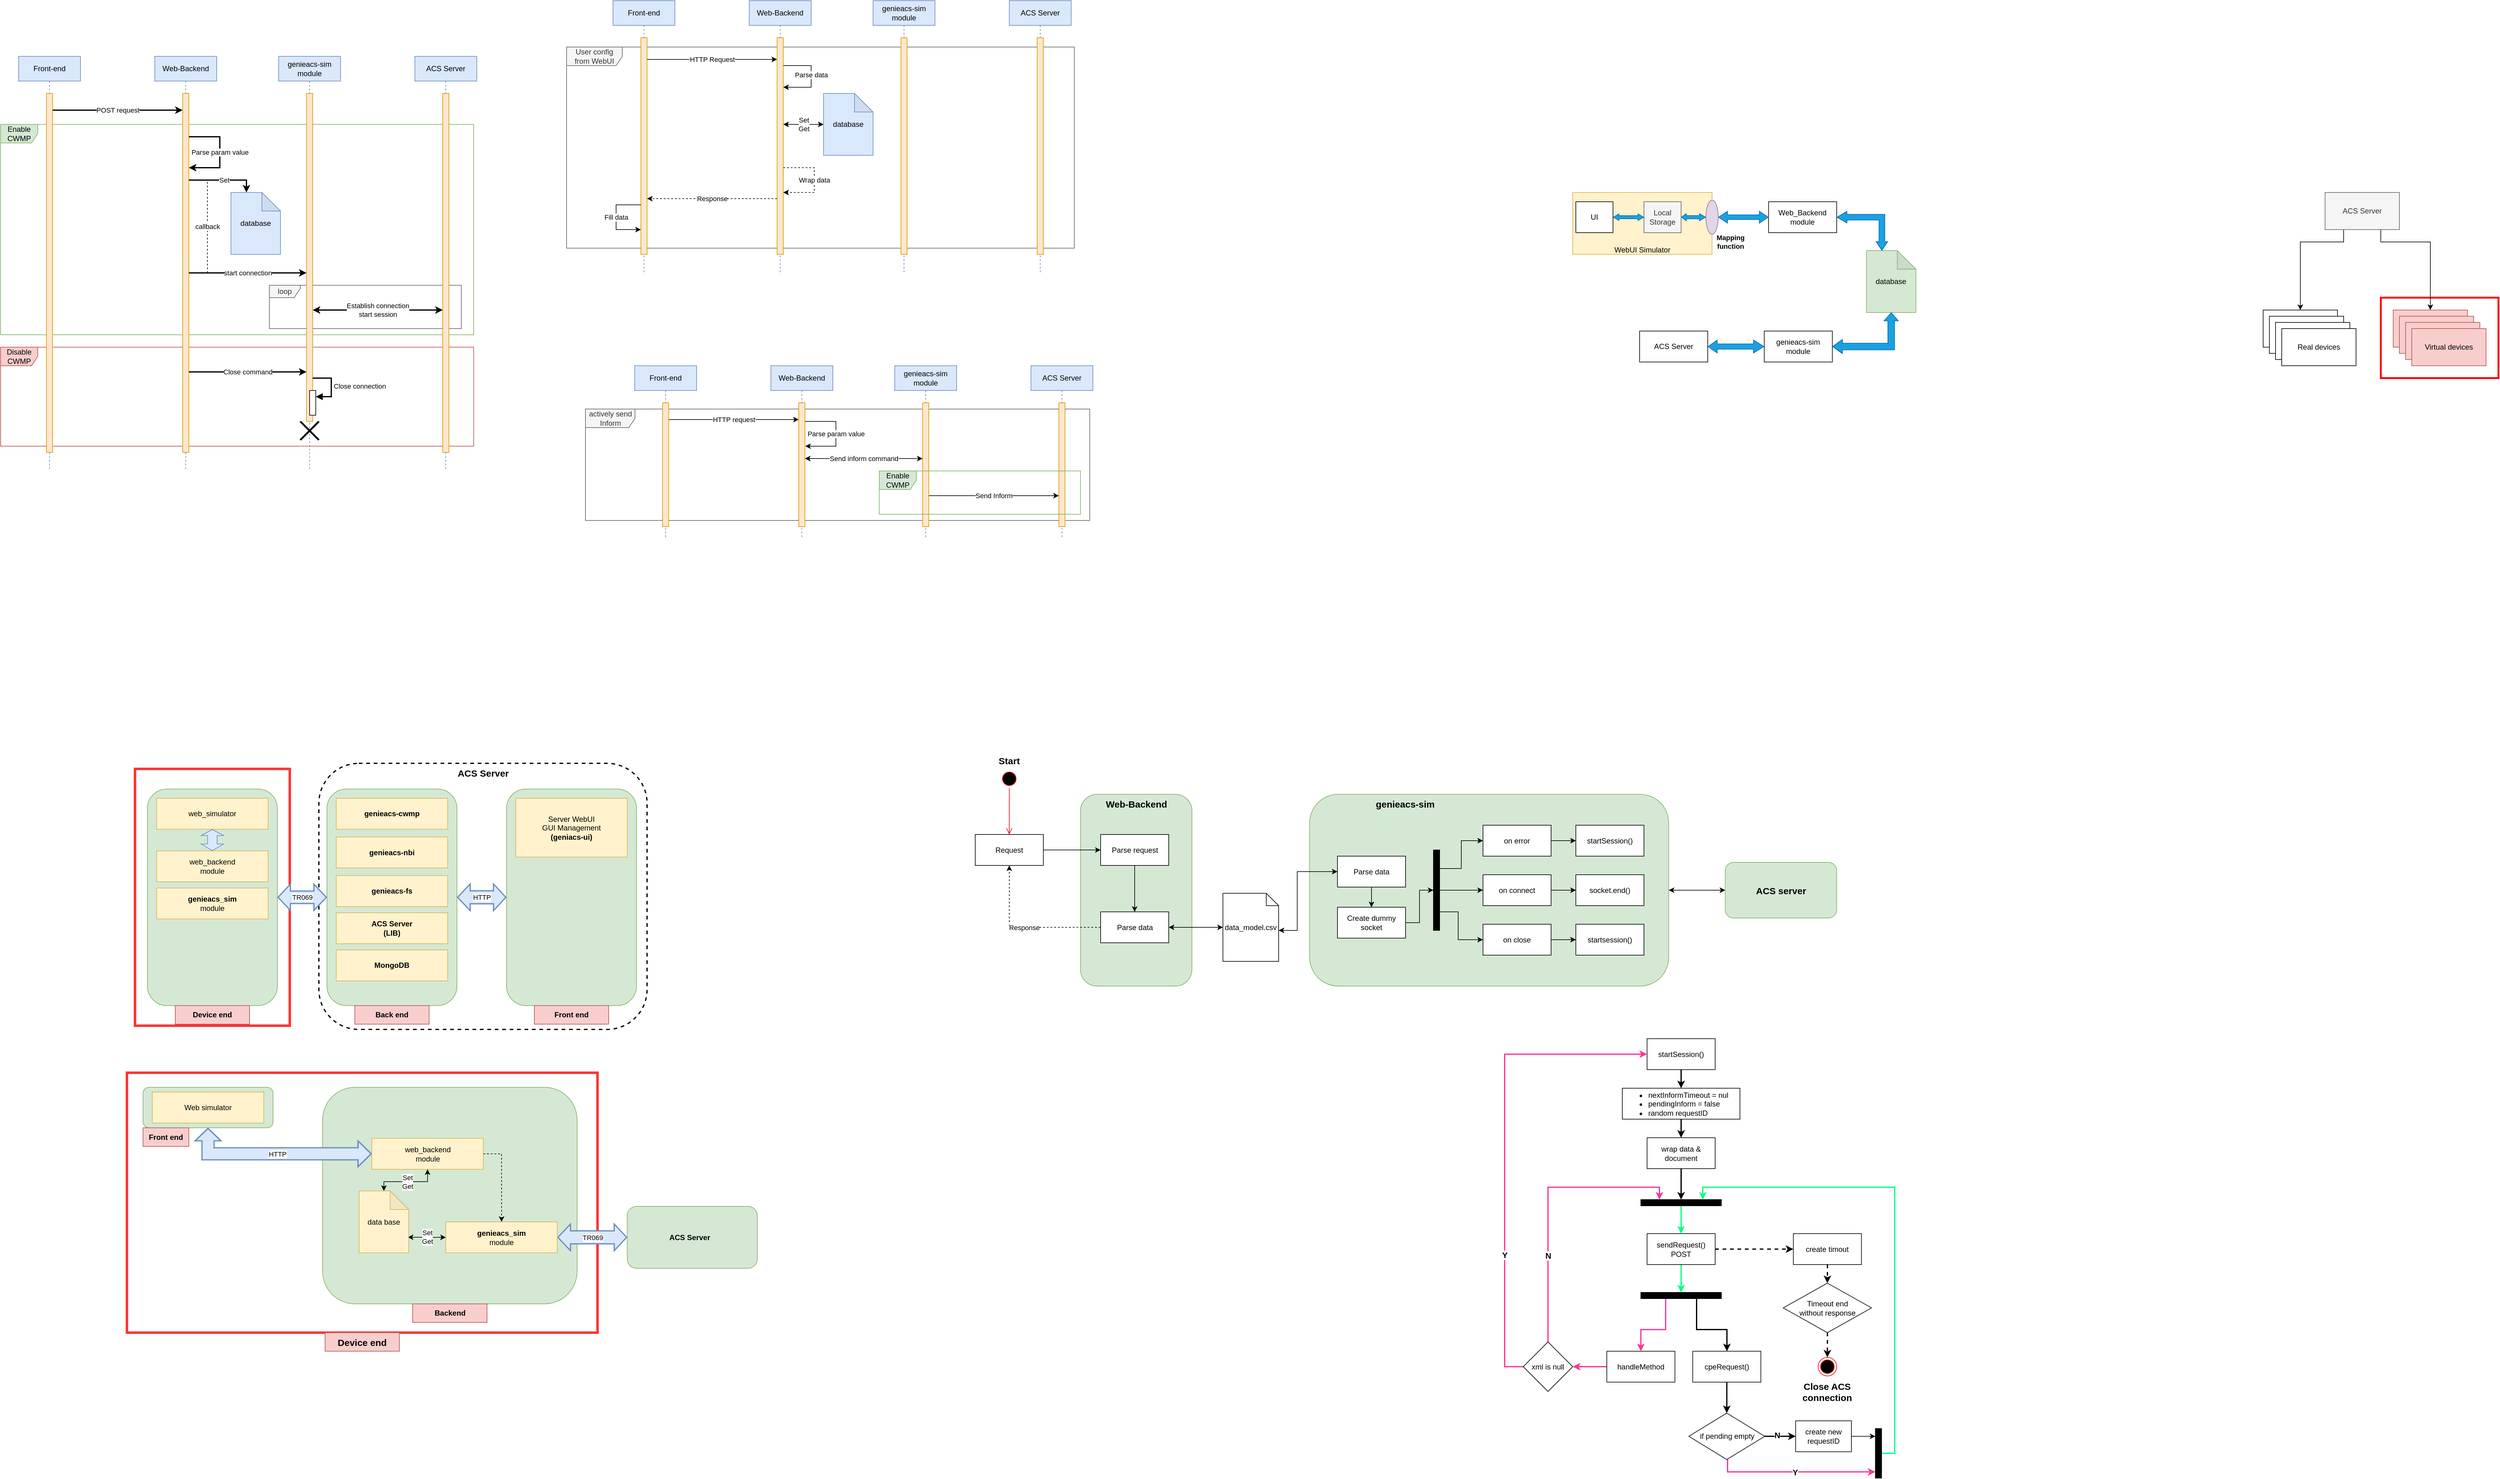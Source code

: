 <mxfile version="24.0.4" type="device">
  <diagram name="Page-1" id="920D0bnUf0v4UWs8WVY2">
    <mxGraphModel dx="912" dy="562" grid="0" gridSize="10" guides="1" tooltips="1" connect="1" arrows="1" fold="1" page="1" pageScale="1" pageWidth="850" pageHeight="1100" math="0" shadow="0">
      <root>
        <mxCell id="0" />
        <mxCell id="1" parent="0" />
        <mxCell id="LGfuTEwCRZhwQVEG0GSM-27" value="&lt;div&gt;&lt;br&gt;&lt;/div&gt;&lt;div&gt;&lt;br&gt;&lt;/div&gt;&lt;div&gt;&lt;br&gt;&lt;/div&gt;&lt;div&gt;&lt;br&gt;&lt;/div&gt;&lt;div&gt;&lt;br&gt;&lt;/div&gt;&lt;div&gt;&lt;br&gt;&lt;/div&gt;&lt;div&gt;WebUI Simulator&lt;/div&gt;" style="html=1;whiteSpace=wrap;fillColor=#fff2cc;strokeColor=#d6b656;" parent="1" vertex="1">
          <mxGeometry x="2565" y="350" width="225" height="100" as="geometry" />
        </mxCell>
        <mxCell id="z2xaD7FAKLGy1QCzAx4l-20" value="Disable CWMP" style="shape=umlFrame;whiteSpace=wrap;html=1;pointerEvents=0;fillColor=#f8cecc;strokeColor=#b85450;" parent="1" vertex="1">
          <mxGeometry x="26" y="600" width="764" height="160" as="geometry" />
        </mxCell>
        <mxCell id="z2xaD7FAKLGy1QCzAx4l-18" value="Enable CWMP" style="shape=umlFrame;whiteSpace=wrap;html=1;pointerEvents=0;fillColor=#d5e8d4;strokeColor=#82b366;" parent="1" vertex="1">
          <mxGeometry x="26" y="240" width="764" height="340" as="geometry" />
        </mxCell>
        <mxCell id="z2xaD7FAKLGy1QCzAx4l-46" value="actively send&lt;br&gt;Inform" style="shape=umlFrame;whiteSpace=wrap;html=1;pointerEvents=0;width=80;height=30;fillColor=#f5f5f5;fontColor=#333333;strokeColor=#666666;" parent="1" vertex="1">
          <mxGeometry x="970.5" y="700" width="814.5" height="180" as="geometry" />
        </mxCell>
        <mxCell id="z2xaD7FAKLGy1QCzAx4l-15" value="loop" style="shape=umlFrame;whiteSpace=wrap;html=1;pointerEvents=0;width=50;height=20;fillColor=#f5f5f5;fontColor=#333333;strokeColor=#666666;" parent="1" vertex="1">
          <mxGeometry x="460" y="500" width="310" height="70" as="geometry" />
        </mxCell>
        <mxCell id="z2xaD7FAKLGy1QCzAx4l-6" value="User config from WebUI" style="shape=umlFrame;whiteSpace=wrap;html=1;pointerEvents=0;width=90;height=30;fillColor=#f5f5f5;fontColor=#333333;strokeColor=#666666;" parent="1" vertex="1">
          <mxGeometry x="940" y="115" width="820" height="325" as="geometry" />
        </mxCell>
        <mxCell id="9g7T9j7MAoSJXBejlpkE-58" value="" style="rounded=0;whiteSpace=wrap;html=1;strokeColor=#FF3333;strokeWidth=4;" parent="1" vertex="1">
          <mxGeometry x="230" y="1772.5" width="760" height="420" as="geometry" />
        </mxCell>
        <mxCell id="9g7T9j7MAoSJXBejlpkE-55" value="" style="rounded=1;whiteSpace=wrap;html=1;dashed=1;strokeWidth=2;" parent="1" vertex="1">
          <mxGeometry x="540" y="1272.5" width="530" height="430" as="geometry" />
        </mxCell>
        <mxCell id="9g7T9j7MAoSJXBejlpkE-24" value="" style="rounded=1;whiteSpace=wrap;html=1;fillColor=#d5e8d4;strokeColor=#82b366;" parent="1" vertex="1">
          <mxGeometry x="256" y="1796" width="210" height="65.5" as="geometry" />
        </mxCell>
        <mxCell id="9g7T9j7MAoSJXBejlpkE-26" value="" style="rounded=1;whiteSpace=wrap;html=1;fillColor=#d5e8d4;strokeColor=#82b366;" parent="1" vertex="1">
          <mxGeometry x="546" y="1796" width="411" height="350" as="geometry" />
        </mxCell>
        <mxCell id="9g7T9j7MAoSJXBejlpkE-27" value="" style="rounded=1;whiteSpace=wrap;html=1;fillColor=#d5e8d4;strokeColor=#82b366;" parent="1" vertex="1">
          <mxGeometry x="1038" y="1988.5" width="210" height="100" as="geometry" />
        </mxCell>
        <mxCell id="9g7T9j7MAoSJXBejlpkE-20" value="" style="rounded=0;whiteSpace=wrap;html=1;strokeColor=#FF3333;strokeWidth=4;" parent="1" vertex="1">
          <mxGeometry x="243" y="1281.5" width="250" height="415" as="geometry" />
        </mxCell>
        <mxCell id="dyV9W-r_03pvVqOs8cW6-160" value="" style="rounded=1;whiteSpace=wrap;html=1;fillColor=#d5e8d4;strokeColor=#82b366;" parent="1" vertex="1">
          <mxGeometry x="2140" y="1322.5" width="580" height="310" as="geometry" />
        </mxCell>
        <mxCell id="dyV9W-r_03pvVqOs8cW6-150" value="" style="rounded=1;whiteSpace=wrap;html=1;fillColor=#d5e8d4;strokeColor=#82b366;" parent="1" vertex="1">
          <mxGeometry x="1770" y="1322.5" width="180" height="310" as="geometry" />
        </mxCell>
        <mxCell id="dyV9W-r_03pvVqOs8cW6-1" value="Front-end" style="shape=umlLifeline;perimeter=lifelinePerimeter;whiteSpace=wrap;html=1;container=1;dropTarget=0;collapsible=0;recursiveResize=0;outlineConnect=0;portConstraint=eastwest;newEdgeStyle={&quot;curved&quot;:0,&quot;rounded&quot;:0};fillColor=#dae8fc;strokeColor=#6c8ebf;" parent="1" vertex="1">
          <mxGeometry x="55" y="130" width="100" height="670" as="geometry" />
        </mxCell>
        <mxCell id="dyV9W-r_03pvVqOs8cW6-7" value="" style="html=1;points=[[0,0,0,0,5],[0,1,0,0,-5],[1,0,0,0,5],[1,1,0,0,-5]];perimeter=orthogonalPerimeter;outlineConnect=0;targetShapes=umlLifeline;portConstraint=eastwest;newEdgeStyle={&quot;curved&quot;:0,&quot;rounded&quot;:0};fillColor=#ffe6cc;strokeColor=#d79b00;" parent="dyV9W-r_03pvVqOs8cW6-1" vertex="1">
          <mxGeometry x="45" y="60" width="10" height="580" as="geometry" />
        </mxCell>
        <mxCell id="dyV9W-r_03pvVqOs8cW6-2" value="Web-Backend" style="shape=umlLifeline;perimeter=lifelinePerimeter;whiteSpace=wrap;html=1;container=1;dropTarget=0;collapsible=0;recursiveResize=0;outlineConnect=0;portConstraint=eastwest;newEdgeStyle={&quot;curved&quot;:0,&quot;rounded&quot;:0};fillColor=#dae8fc;strokeColor=#6c8ebf;" parent="1" vertex="1">
          <mxGeometry x="275" y="130" width="100" height="670" as="geometry" />
        </mxCell>
        <mxCell id="dyV9W-r_03pvVqOs8cW6-8" value="" style="html=1;points=[[0,0,0,0,5],[0,1,0,0,-5],[1,0,0,0,5],[1,1,0,0,-5]];perimeter=orthogonalPerimeter;outlineConnect=0;targetShapes=umlLifeline;portConstraint=eastwest;newEdgeStyle={&quot;curved&quot;:0,&quot;rounded&quot;:0};fillColor=#ffe6cc;strokeColor=#d79b00;" parent="dyV9W-r_03pvVqOs8cW6-2" vertex="1">
          <mxGeometry x="45" y="60" width="10" height="580" as="geometry" />
        </mxCell>
        <mxCell id="dyV9W-r_03pvVqOs8cW6-13" value="Parse param value" style="edgeStyle=orthogonalEdgeStyle;rounded=0;orthogonalLoop=1;jettySize=auto;html=1;curved=0;strokeWidth=2;" parent="dyV9W-r_03pvVqOs8cW6-2" edge="1">
          <mxGeometry relative="1" as="geometry">
            <Array as="points">
              <mxPoint x="105" y="130" />
              <mxPoint x="105" y="180" />
            </Array>
            <mxPoint x="55" y="130" as="sourcePoint" />
            <mxPoint x="55" y="180" as="targetPoint" />
          </mxGeometry>
        </mxCell>
        <mxCell id="dyV9W-r_03pvVqOs8cW6-3" value="genieacs-sim&lt;br&gt;module" style="shape=umlLifeline;perimeter=lifelinePerimeter;whiteSpace=wrap;html=1;container=1;dropTarget=0;collapsible=0;recursiveResize=0;outlineConnect=0;portConstraint=eastwest;newEdgeStyle={&quot;curved&quot;:0,&quot;rounded&quot;:0};fillColor=#dae8fc;strokeColor=#6c8ebf;" parent="1" vertex="1">
          <mxGeometry x="475" y="130" width="100" height="670" as="geometry" />
        </mxCell>
        <mxCell id="dyV9W-r_03pvVqOs8cW6-9" value="" style="html=1;points=[[0,0,0,0,5],[0,1,0,0,-5],[1,0,0,0,5],[1,1,0,0,-5]];perimeter=orthogonalPerimeter;outlineConnect=0;targetShapes=umlLifeline;portConstraint=eastwest;newEdgeStyle={&quot;curved&quot;:0,&quot;rounded&quot;:0};fillColor=#ffe6cc;strokeColor=#d79b00;" parent="dyV9W-r_03pvVqOs8cW6-3" vertex="1">
          <mxGeometry x="45" y="60" width="10" height="530" as="geometry" />
        </mxCell>
        <mxCell id="z2xaD7FAKLGy1QCzAx4l-23" value="" style="html=1;points=[[0,0,0,0,5],[0,1,0,0,-5],[1,0,0,0,5],[1,1,0,0,-5]];perimeter=orthogonalPerimeter;outlineConnect=0;targetShapes=umlLifeline;portConstraint=eastwest;newEdgeStyle={&quot;curved&quot;:0,&quot;rounded&quot;:0};" parent="dyV9W-r_03pvVqOs8cW6-3" vertex="1">
          <mxGeometry x="50" y="540" width="10" height="40" as="geometry" />
        </mxCell>
        <mxCell id="z2xaD7FAKLGy1QCzAx4l-24" value="Close connection" style="html=1;align=left;spacingLeft=2;endArrow=block;rounded=0;edgeStyle=orthogonalEdgeStyle;curved=0;rounded=0;strokeWidth=2;" parent="dyV9W-r_03pvVqOs8cW6-3" target="z2xaD7FAKLGy1QCzAx4l-23" edge="1">
          <mxGeometry relative="1" as="geometry">
            <mxPoint x="55" y="520" as="sourcePoint" />
            <Array as="points">
              <mxPoint x="85" y="550" />
            </Array>
          </mxGeometry>
        </mxCell>
        <mxCell id="z2xaD7FAKLGy1QCzAx4l-25" value="" style="shape=umlDestroy;whiteSpace=wrap;html=1;strokeWidth=3;targetShapes=umlLifeline;" parent="dyV9W-r_03pvVqOs8cW6-3" vertex="1">
          <mxGeometry x="35" y="590" width="30" height="30" as="geometry" />
        </mxCell>
        <mxCell id="dyV9W-r_03pvVqOs8cW6-4" value="ACS Server" style="shape=umlLifeline;perimeter=lifelinePerimeter;whiteSpace=wrap;html=1;container=1;dropTarget=0;collapsible=0;recursiveResize=0;outlineConnect=0;portConstraint=eastwest;newEdgeStyle={&quot;curved&quot;:0,&quot;rounded&quot;:0};fillColor=#dae8fc;strokeColor=#6c8ebf;" parent="1" vertex="1">
          <mxGeometry x="695" y="130" width="100" height="670" as="geometry" />
        </mxCell>
        <mxCell id="dyV9W-r_03pvVqOs8cW6-10" value="" style="html=1;points=[[0,0,0,0,5],[0,1,0,0,-5],[1,0,0,0,5],[1,1,0,0,-5]];perimeter=orthogonalPerimeter;outlineConnect=0;targetShapes=umlLifeline;portConstraint=eastwest;newEdgeStyle={&quot;curved&quot;:0,&quot;rounded&quot;:0};fillColor=#ffe6cc;strokeColor=#d79b00;" parent="dyV9W-r_03pvVqOs8cW6-4" vertex="1">
          <mxGeometry x="45" y="60" width="10" height="580" as="geometry" />
        </mxCell>
        <mxCell id="dyV9W-r_03pvVqOs8cW6-12" value="POST request" style="edgeStyle=orthogonalEdgeStyle;rounded=0;orthogonalLoop=1;jettySize=auto;html=1;curved=0;strokeWidth=2;" parent="1" source="dyV9W-r_03pvVqOs8cW6-7" target="dyV9W-r_03pvVqOs8cW6-8" edge="1">
          <mxGeometry x="0.001" relative="1" as="geometry">
            <Array as="points">
              <mxPoint x="221" y="217" />
              <mxPoint x="221" y="217" />
            </Array>
            <mxPoint as="offset" />
          </mxGeometry>
        </mxCell>
        <mxCell id="dyV9W-r_03pvVqOs8cW6-16" value="S" style="ellipse;html=1;shape=startState;fillColor=#000000;strokeColor=#ff0000;" parent="1" vertex="1">
          <mxGeometry x="1640" y="1282.5" width="30" height="30" as="geometry" />
        </mxCell>
        <mxCell id="dyV9W-r_03pvVqOs8cW6-17" value="" style="edgeStyle=orthogonalEdgeStyle;html=1;verticalAlign=bottom;endArrow=open;endSize=8;strokeColor=#ff0000;rounded=0;entryX=0.5;entryY=0;entryDx=0;entryDy=0;" parent="1" source="dyV9W-r_03pvVqOs8cW6-16" target="dyV9W-r_03pvVqOs8cW6-19" edge="1">
          <mxGeometry relative="1" as="geometry">
            <mxPoint x="1740" y="1292.5" as="targetPoint" />
            <Array as="points" />
          </mxGeometry>
        </mxCell>
        <mxCell id="dyV9W-r_03pvVqOs8cW6-166" style="edgeStyle=orthogonalEdgeStyle;rounded=0;orthogonalLoop=1;jettySize=auto;html=1;entryX=0;entryY=0.5;entryDx=0;entryDy=0;startArrow=none;startFill=0;" parent="1" source="dyV9W-r_03pvVqOs8cW6-19" target="dyV9W-r_03pvVqOs8cW6-163" edge="1">
          <mxGeometry relative="1" as="geometry" />
        </mxCell>
        <mxCell id="dyV9W-r_03pvVqOs8cW6-19" value="Request" style="html=1;whiteSpace=wrap;" parent="1" vertex="1">
          <mxGeometry x="1600" y="1387.5" width="110" height="50" as="geometry" />
        </mxCell>
        <mxCell id="dyV9W-r_03pvVqOs8cW6-169" style="edgeStyle=orthogonalEdgeStyle;rounded=0;orthogonalLoop=1;jettySize=auto;html=1;startArrow=classic;startFill=1;" parent="1" source="dyV9W-r_03pvVqOs8cW6-20" target="dyV9W-r_03pvVqOs8cW6-90" edge="1">
          <mxGeometry relative="1" as="geometry">
            <Array as="points">
              <mxPoint x="1930" y="1537.5" />
              <mxPoint x="1930" y="1537.5" />
            </Array>
          </mxGeometry>
        </mxCell>
        <mxCell id="z2xaD7FAKLGy1QCzAx4l-5" value="Response" style="edgeStyle=orthogonalEdgeStyle;rounded=0;orthogonalLoop=1;jettySize=auto;html=1;entryX=0.5;entryY=1;entryDx=0;entryDy=0;dashed=1;" parent="1" source="dyV9W-r_03pvVqOs8cW6-20" target="dyV9W-r_03pvVqOs8cW6-19" edge="1">
          <mxGeometry relative="1" as="geometry" />
        </mxCell>
        <mxCell id="dyV9W-r_03pvVqOs8cW6-20" value="Parse data" style="html=1;whiteSpace=wrap;" parent="1" vertex="1">
          <mxGeometry x="1802.5" y="1512.5" width="110" height="50" as="geometry" />
        </mxCell>
        <mxCell id="dyV9W-r_03pvVqOs8cW6-171" style="edgeStyle=orthogonalEdgeStyle;rounded=0;orthogonalLoop=1;jettySize=auto;html=1;entryX=0.5;entryY=0;entryDx=0;entryDy=0;" parent="1" source="dyV9W-r_03pvVqOs8cW6-21" target="dyV9W-r_03pvVqOs8cW6-156" edge="1">
          <mxGeometry relative="1" as="geometry" />
        </mxCell>
        <mxCell id="dyV9W-r_03pvVqOs8cW6-21" value="Parse data" style="html=1;whiteSpace=wrap;" parent="1" vertex="1">
          <mxGeometry x="2185" y="1422.5" width="110" height="50" as="geometry" />
        </mxCell>
        <mxCell id="dyV9W-r_03pvVqOs8cW6-22" value="socket.end()" style="html=1;whiteSpace=wrap;" parent="1" vertex="1">
          <mxGeometry x="2570" y="1452.5" width="110" height="50" as="geometry" />
        </mxCell>
        <mxCell id="dyV9W-r_03pvVqOs8cW6-23" value="startSession()" style="html=1;whiteSpace=wrap;" parent="1" vertex="1">
          <mxGeometry x="2570" y="1372.5" width="110" height="50" as="geometry" />
        </mxCell>
        <mxCell id="dyV9W-r_03pvVqOs8cW6-180" style="edgeStyle=orthogonalEdgeStyle;rounded=0;orthogonalLoop=1;jettySize=auto;html=1;curved=0;entryX=0;entryY=0.5;entryDx=0;entryDy=0;" parent="1" source="dyV9W-r_03pvVqOs8cW6-32" target="dyV9W-r_03pvVqOs8cW6-176" edge="1">
          <mxGeometry relative="1" as="geometry">
            <Array as="points">
              <mxPoint x="2385" y="1442.5" />
              <mxPoint x="2385" y="1397.5" />
            </Array>
          </mxGeometry>
        </mxCell>
        <mxCell id="dyV9W-r_03pvVqOs8cW6-181" style="edgeStyle=orthogonalEdgeStyle;rounded=0;orthogonalLoop=1;jettySize=auto;html=1;curved=0;entryX=0;entryY=0.5;entryDx=0;entryDy=0;" parent="1" source="dyV9W-r_03pvVqOs8cW6-32" target="dyV9W-r_03pvVqOs8cW6-177" edge="1">
          <mxGeometry relative="1" as="geometry" />
        </mxCell>
        <mxCell id="dyV9W-r_03pvVqOs8cW6-182" style="edgeStyle=orthogonalEdgeStyle;rounded=0;orthogonalLoop=1;jettySize=auto;html=1;curved=0;entryX=0;entryY=0.5;entryDx=0;entryDy=0;" parent="1" source="dyV9W-r_03pvVqOs8cW6-32" target="dyV9W-r_03pvVqOs8cW6-178" edge="1">
          <mxGeometry relative="1" as="geometry">
            <Array as="points">
              <mxPoint x="2380" y="1512.5" />
              <mxPoint x="2380" y="1557.5" />
            </Array>
          </mxGeometry>
        </mxCell>
        <mxCell id="dyV9W-r_03pvVqOs8cW6-32" value="" style="html=1;points=[[0,0,0,0,5],[0,1,0,0,-5],[1,0,0,0,5],[1,1,0,0,-5]];perimeter=orthogonalPerimeter;outlineConnect=0;targetShapes=umlLifeline;portConstraint=eastwest;newEdgeStyle={&quot;curved&quot;:0,&quot;rounded&quot;:0};fillColor=#000000;" parent="1" vertex="1">
          <mxGeometry x="2340" y="1412.5" width="10" height="130" as="geometry" />
        </mxCell>
        <mxCell id="dyV9W-r_03pvVqOs8cW6-35" value="startsession()" style="html=1;whiteSpace=wrap;" parent="1" vertex="1">
          <mxGeometry x="2570" y="1532.5" width="110" height="50" as="geometry" />
        </mxCell>
        <mxCell id="dyV9W-r_03pvVqOs8cW6-113" style="edgeStyle=orthogonalEdgeStyle;rounded=0;orthogonalLoop=1;jettySize=auto;html=1;entryX=0.5;entryY=0;entryDx=0;entryDy=0;strokeWidth=2;" parent="1" source="dyV9W-r_03pvVqOs8cW6-43" target="dyV9W-r_03pvVqOs8cW6-44" edge="1">
          <mxGeometry relative="1" as="geometry" />
        </mxCell>
        <mxCell id="dyV9W-r_03pvVqOs8cW6-43" value="startSession()" style="html=1;whiteSpace=wrap;" parent="1" vertex="1">
          <mxGeometry x="2685" y="1717.5" width="110" height="50" as="geometry" />
        </mxCell>
        <mxCell id="dyV9W-r_03pvVqOs8cW6-114" style="edgeStyle=orthogonalEdgeStyle;rounded=0;orthogonalLoop=1;jettySize=auto;html=1;entryX=0.5;entryY=0;entryDx=0;entryDy=0;strokeWidth=2;" parent="1" source="dyV9W-r_03pvVqOs8cW6-44" target="dyV9W-r_03pvVqOs8cW6-46" edge="1">
          <mxGeometry relative="1" as="geometry" />
        </mxCell>
        <mxCell id="dyV9W-r_03pvVqOs8cW6-44" value="&lt;ul&gt;&lt;li&gt;nextInformTimeout = nul&lt;/li&gt;&lt;li&gt;pendingInform = false&lt;/li&gt;&lt;li&gt;random requestID&lt;/li&gt;&lt;/ul&gt;" style="html=1;whiteSpace=wrap;align=left;" parent="1" vertex="1">
          <mxGeometry x="2645" y="1797.5" width="190" height="50" as="geometry" />
        </mxCell>
        <mxCell id="dyV9W-r_03pvVqOs8cW6-141" value="" style="edgeStyle=orthogonalEdgeStyle;rounded=0;orthogonalLoop=1;jettySize=auto;html=1;strokeWidth=2;" parent="1" source="dyV9W-r_03pvVqOs8cW6-46" target="dyV9W-r_03pvVqOs8cW6-198" edge="1">
          <mxGeometry relative="1" as="geometry">
            <Array as="points">
              <mxPoint x="2740" y="1967.5" />
              <mxPoint x="2740" y="1967.5" />
            </Array>
          </mxGeometry>
        </mxCell>
        <mxCell id="dyV9W-r_03pvVqOs8cW6-46" value="wrap data &amp;amp; document" style="html=1;whiteSpace=wrap;" parent="1" vertex="1">
          <mxGeometry x="2685" y="1877.5" width="110" height="50" as="geometry" />
        </mxCell>
        <mxCell id="dyV9W-r_03pvVqOs8cW6-209" value="" style="edgeStyle=orthogonalEdgeStyle;rounded=0;orthogonalLoop=1;jettySize=auto;html=1;strokeWidth=2;strokeColor=#00FF80;" parent="1" source="dyV9W-r_03pvVqOs8cW6-48" target="dyV9W-r_03pvVqOs8cW6-208" edge="1">
          <mxGeometry relative="1" as="geometry">
            <Array as="points">
              <mxPoint x="2740" y="2127.5" />
              <mxPoint x="2740" y="2127.5" />
            </Array>
          </mxGeometry>
        </mxCell>
        <mxCell id="dyV9W-r_03pvVqOs8cW6-218" style="edgeStyle=orthogonalEdgeStyle;rounded=0;orthogonalLoop=1;jettySize=auto;html=1;entryX=0;entryY=0.5;entryDx=0;entryDy=0;dashed=1;strokeWidth=2;" parent="1" source="dyV9W-r_03pvVqOs8cW6-48" target="dyV9W-r_03pvVqOs8cW6-62" edge="1">
          <mxGeometry relative="1" as="geometry" />
        </mxCell>
        <mxCell id="dyV9W-r_03pvVqOs8cW6-48" value="sendRequest()&lt;br&gt;POST" style="html=1;whiteSpace=wrap;" parent="1" vertex="1">
          <mxGeometry x="2685" y="2032.5" width="110" height="50" as="geometry" />
        </mxCell>
        <mxCell id="dyV9W-r_03pvVqOs8cW6-142" value="" style="edgeStyle=orthogonalEdgeStyle;rounded=0;orthogonalLoop=1;jettySize=auto;html=1;strokeColor=#000000;strokeWidth=2;" parent="1" source="dyV9W-r_03pvVqOs8cW6-52" target="dyV9W-r_03pvVqOs8cW6-53" edge="1">
          <mxGeometry relative="1" as="geometry" />
        </mxCell>
        <mxCell id="dyV9W-r_03pvVqOs8cW6-52" value="cpeRequest()" style="html=1;whiteSpace=wrap;" parent="1" vertex="1">
          <mxGeometry x="2758.75" y="2222.5" width="110" height="50" as="geometry" />
        </mxCell>
        <mxCell id="dyV9W-r_03pvVqOs8cW6-202" value="N" style="edgeStyle=orthogonalEdgeStyle;rounded=0;orthogonalLoop=1;jettySize=auto;html=1;fontStyle=1;strokeColor=#000000;strokeWidth=2;fontSize=13;" parent="1" source="dyV9W-r_03pvVqOs8cW6-53" target="dyV9W-r_03pvVqOs8cW6-195" edge="1">
          <mxGeometry x="-0.2" y="3" relative="1" as="geometry">
            <mxPoint y="1" as="offset" />
          </mxGeometry>
        </mxCell>
        <mxCell id="dyV9W-r_03pvVqOs8cW6-213" value="Y" style="edgeStyle=orthogonalEdgeStyle;rounded=0;orthogonalLoop=1;jettySize=auto;html=1;fontStyle=1;strokeWidth=2;fillColor=#d80073;strokeColor=#FF3399;fontSize=13;" parent="1" source="dyV9W-r_03pvVqOs8cW6-53" target="dyV9W-r_03pvVqOs8cW6-203" edge="1">
          <mxGeometry relative="1" as="geometry">
            <Array as="points">
              <mxPoint x="2815" y="2417.5" />
            </Array>
          </mxGeometry>
        </mxCell>
        <mxCell id="dyV9W-r_03pvVqOs8cW6-53" value="if pending empty" style="rhombus;whiteSpace=wrap;html=1;" parent="1" vertex="1">
          <mxGeometry x="2752.5" y="2322.5" width="122.5" height="75" as="geometry" />
        </mxCell>
        <mxCell id="dyV9W-r_03pvVqOs8cW6-148" value="Y" style="edgeStyle=orthogonalEdgeStyle;rounded=0;orthogonalLoop=1;jettySize=auto;html=1;entryX=0;entryY=0.5;entryDx=0;entryDy=0;exitX=0;exitY=0.5;exitDx=0;exitDy=0;strokeColor=#FF3399;strokeWidth=2;fontStyle=1;fontSize=13;" parent="1" source="dyV9W-r_03pvVqOs8cW6-58" target="dyV9W-r_03pvVqOs8cW6-43" edge="1">
          <mxGeometry x="-0.451" relative="1" as="geometry">
            <Array as="points">
              <mxPoint x="2455" y="2247.5" />
              <mxPoint x="2455" y="1742.5" />
            </Array>
            <mxPoint y="-1" as="offset" />
          </mxGeometry>
        </mxCell>
        <mxCell id="dyV9W-r_03pvVqOs8cW6-199" value="N" style="edgeStyle=orthogonalEdgeStyle;rounded=0;orthogonalLoop=1;jettySize=auto;html=1;fontSize=13;fontStyle=1;strokeColor=#FF3399;strokeWidth=2;" parent="1" source="dyV9W-r_03pvVqOs8cW6-58" target="dyV9W-r_03pvVqOs8cW6-198" edge="1">
          <mxGeometry x="-0.378" relative="1" as="geometry">
            <Array as="points">
              <mxPoint x="2525" y="1957.5" />
              <mxPoint x="2705" y="1957.5" />
            </Array>
            <mxPoint as="offset" />
          </mxGeometry>
        </mxCell>
        <mxCell id="dyV9W-r_03pvVqOs8cW6-58" value="xml is null" style="rhombus;whiteSpace=wrap;html=1;" parent="1" vertex="1">
          <mxGeometry x="2485" y="2207.5" width="80" height="80" as="geometry" />
        </mxCell>
        <mxCell id="dyV9W-r_03pvVqOs8cW6-220" value="" style="edgeStyle=orthogonalEdgeStyle;rounded=0;orthogonalLoop=1;jettySize=auto;html=1;strokeWidth=2;dashed=1;" parent="1" source="dyV9W-r_03pvVqOs8cW6-62" target="dyV9W-r_03pvVqOs8cW6-219" edge="1">
          <mxGeometry relative="1" as="geometry" />
        </mxCell>
        <mxCell id="dyV9W-r_03pvVqOs8cW6-62" value="create timout" style="html=1;whiteSpace=wrap;" parent="1" vertex="1">
          <mxGeometry x="2921.25" y="2032.5" width="110" height="50" as="geometry" />
        </mxCell>
        <mxCell id="dyV9W-r_03pvVqOs8cW6-63" value="Establish connection&lt;br&gt;start session" style="edgeStyle=orthogonalEdgeStyle;rounded=0;orthogonalLoop=1;jettySize=auto;html=1;curved=0;startArrow=classic;startFill=1;strokeWidth=2;" parent="1" edge="1">
          <mxGeometry x="0.002" relative="1" as="geometry">
            <Array as="points">
              <mxPoint x="640" y="540" />
              <mxPoint x="640" y="540" />
            </Array>
            <mxPoint as="offset" />
            <mxPoint x="530" y="540" as="sourcePoint" />
            <mxPoint x="740" y="540" as="targetPoint" />
          </mxGeometry>
        </mxCell>
        <mxCell id="dyV9W-r_03pvVqOs8cW6-172" style="edgeStyle=orthogonalEdgeStyle;rounded=0;orthogonalLoop=1;jettySize=auto;html=1;entryX=0;entryY=0.5;entryDx=0;entryDy=0;startArrow=classic;startFill=1;" parent="1" source="dyV9W-r_03pvVqOs8cW6-90" target="dyV9W-r_03pvVqOs8cW6-21" edge="1">
          <mxGeometry relative="1" as="geometry">
            <Array as="points">
              <mxPoint x="2120" y="1542.5" />
              <mxPoint x="2120" y="1447.5" />
            </Array>
          </mxGeometry>
        </mxCell>
        <mxCell id="dyV9W-r_03pvVqOs8cW6-90" value="data_model.csv" style="shape=note;size=20;whiteSpace=wrap;html=1;" parent="1" vertex="1">
          <mxGeometry x="2000" y="1482.5" width="90" height="110" as="geometry" />
        </mxCell>
        <mxCell id="dyV9W-r_03pvVqOs8cW6-149" value="" style="edgeStyle=orthogonalEdgeStyle;rounded=0;orthogonalLoop=1;jettySize=auto;html=1;fillColor=#d80073;strokeColor=#FF3399;strokeWidth=2;" parent="1" source="dyV9W-r_03pvVqOs8cW6-146" target="dyV9W-r_03pvVqOs8cW6-58" edge="1">
          <mxGeometry relative="1" as="geometry" />
        </mxCell>
        <mxCell id="dyV9W-r_03pvVqOs8cW6-146" value="handleMethod" style="html=1;whiteSpace=wrap;" parent="1" vertex="1">
          <mxGeometry x="2620" y="2222.5" width="110" height="50" as="geometry" />
        </mxCell>
        <mxCell id="dyV9W-r_03pvVqOs8cW6-151" value="&lt;span style=&quot;font-size: 15px;&quot;&gt;Web-Backend&lt;/span&gt;" style="text;html=1;align=center;verticalAlign=middle;whiteSpace=wrap;rounded=0;fontSize=15;fontStyle=1" parent="1" vertex="1">
          <mxGeometry x="1802.5" y="1322.5" width="115" height="30" as="geometry" />
        </mxCell>
        <mxCell id="dyV9W-r_03pvVqOs8cW6-179" style="edgeStyle=orthogonalEdgeStyle;rounded=0;orthogonalLoop=1;jettySize=auto;html=1;" parent="1" source="dyV9W-r_03pvVqOs8cW6-156" target="dyV9W-r_03pvVqOs8cW6-32" edge="1">
          <mxGeometry relative="1" as="geometry" />
        </mxCell>
        <mxCell id="dyV9W-r_03pvVqOs8cW6-156" value="Create dummy socket" style="html=1;whiteSpace=wrap;" parent="1" vertex="1">
          <mxGeometry x="2185" y="1505" width="110" height="50" as="geometry" />
        </mxCell>
        <mxCell id="dyV9W-r_03pvVqOs8cW6-161" value="&lt;span style=&quot;font-size: 15px;&quot;&gt;genieacs-sim&lt;/span&gt;" style="text;html=1;align=center;verticalAlign=middle;whiteSpace=wrap;rounded=0;fontSize=15;fontStyle=1" parent="1" vertex="1">
          <mxGeometry x="2232.5" y="1322.5" width="122.5" height="30" as="geometry" />
        </mxCell>
        <mxCell id="dyV9W-r_03pvVqOs8cW6-165" style="edgeStyle=orthogonalEdgeStyle;rounded=0;orthogonalLoop=1;jettySize=auto;html=1;entryX=0.5;entryY=0;entryDx=0;entryDy=0;" parent="1" source="dyV9W-r_03pvVqOs8cW6-163" target="dyV9W-r_03pvVqOs8cW6-20" edge="1">
          <mxGeometry relative="1" as="geometry" />
        </mxCell>
        <mxCell id="dyV9W-r_03pvVqOs8cW6-163" value="Parse request" style="rounded=0;whiteSpace=wrap;html=1;" parent="1" vertex="1">
          <mxGeometry x="1802.5" y="1387.5" width="110" height="50" as="geometry" />
        </mxCell>
        <mxCell id="dyV9W-r_03pvVqOs8cW6-183" value="" style="edgeStyle=orthogonalEdgeStyle;rounded=0;orthogonalLoop=1;jettySize=auto;html=1;" parent="1" source="dyV9W-r_03pvVqOs8cW6-176" target="dyV9W-r_03pvVqOs8cW6-23" edge="1">
          <mxGeometry relative="1" as="geometry" />
        </mxCell>
        <mxCell id="dyV9W-r_03pvVqOs8cW6-176" value="on error" style="rounded=0;whiteSpace=wrap;html=1;" parent="1" vertex="1">
          <mxGeometry x="2420" y="1372.5" width="110" height="50" as="geometry" />
        </mxCell>
        <mxCell id="dyV9W-r_03pvVqOs8cW6-184" value="" style="edgeStyle=orthogonalEdgeStyle;rounded=0;orthogonalLoop=1;jettySize=auto;html=1;" parent="1" source="dyV9W-r_03pvVqOs8cW6-177" target="dyV9W-r_03pvVqOs8cW6-22" edge="1">
          <mxGeometry relative="1" as="geometry" />
        </mxCell>
        <mxCell id="dyV9W-r_03pvVqOs8cW6-177" value="on connect" style="rounded=0;whiteSpace=wrap;html=1;" parent="1" vertex="1">
          <mxGeometry x="2420" y="1452.5" width="110" height="50" as="geometry" />
        </mxCell>
        <mxCell id="dyV9W-r_03pvVqOs8cW6-185" value="" style="edgeStyle=orthogonalEdgeStyle;rounded=0;orthogonalLoop=1;jettySize=auto;html=1;" parent="1" source="dyV9W-r_03pvVqOs8cW6-178" target="dyV9W-r_03pvVqOs8cW6-35" edge="1">
          <mxGeometry relative="1" as="geometry" />
        </mxCell>
        <mxCell id="dyV9W-r_03pvVqOs8cW6-178" value="on close" style="rounded=0;whiteSpace=wrap;html=1;" parent="1" vertex="1">
          <mxGeometry x="2420" y="1532.5" width="110" height="50" as="geometry" />
        </mxCell>
        <mxCell id="dyV9W-r_03pvVqOs8cW6-214" style="edgeStyle=orthogonalEdgeStyle;rounded=0;orthogonalLoop=1;jettySize=auto;html=1;" parent="1" source="dyV9W-r_03pvVqOs8cW6-195" target="dyV9W-r_03pvVqOs8cW6-203" edge="1">
          <mxGeometry relative="1" as="geometry">
            <Array as="points">
              <mxPoint x="3055" y="2360.5" />
              <mxPoint x="3055" y="2360.5" />
            </Array>
          </mxGeometry>
        </mxCell>
        <mxCell id="dyV9W-r_03pvVqOs8cW6-195" value="create new requestID" style="html=1;whiteSpace=wrap;" parent="1" vertex="1">
          <mxGeometry x="2925" y="2335" width="90" height="50" as="geometry" />
        </mxCell>
        <mxCell id="dyV9W-r_03pvVqOs8cW6-200" style="edgeStyle=orthogonalEdgeStyle;rounded=0;orthogonalLoop=1;jettySize=auto;html=1;curved=0;entryX=0.5;entryY=0;entryDx=0;entryDy=0;strokeColor=#00FF80;strokeWidth=2;" parent="1" source="dyV9W-r_03pvVqOs8cW6-198" target="dyV9W-r_03pvVqOs8cW6-48" edge="1">
          <mxGeometry relative="1" as="geometry">
            <Array as="points">
              <mxPoint x="2740" y="1997.5" />
              <mxPoint x="2740" y="1997.5" />
            </Array>
          </mxGeometry>
        </mxCell>
        <mxCell id="dyV9W-r_03pvVqOs8cW6-198" value="" style="html=1;points=[[0,0,0,0,5],[0,1,0,0,-5],[1,0,0,0,5],[1,1,0,0,-5]];perimeter=orthogonalPerimeter;outlineConnect=0;targetShapes=umlLifeline;portConstraint=eastwest;newEdgeStyle={&quot;curved&quot;:0,&quot;rounded&quot;:0};direction=south;fillColor=#000000;" parent="1" vertex="1">
          <mxGeometry x="2675" y="1977.5" width="130" height="10" as="geometry" />
        </mxCell>
        <mxCell id="dyV9W-r_03pvVqOs8cW6-207" style="edgeStyle=orthogonalEdgeStyle;rounded=0;orthogonalLoop=1;jettySize=auto;html=1;curved=0;fillColor=#ffcccc;strokeColor=#00FF80;strokeWidth=2;" parent="1" source="dyV9W-r_03pvVqOs8cW6-203" target="dyV9W-r_03pvVqOs8cW6-198" edge="1">
          <mxGeometry relative="1" as="geometry">
            <Array as="points">
              <mxPoint x="3085" y="2387.5" />
              <mxPoint x="3085" y="1957.5" />
              <mxPoint x="2775" y="1957.5" />
            </Array>
          </mxGeometry>
        </mxCell>
        <mxCell id="dyV9W-r_03pvVqOs8cW6-203" value="" style="html=1;points=[[0,0,0,0,5],[0,1,0,0,-5],[1,0,0,0,5],[1,1,0,0,-5]];perimeter=orthogonalPerimeter;outlineConnect=0;targetShapes=umlLifeline;portConstraint=eastwest;newEdgeStyle={&quot;curved&quot;:0,&quot;rounded&quot;:0};direction=west;fillColor=#000000;" parent="1" vertex="1">
          <mxGeometry x="3053.75" y="2347.5" width="10" height="80" as="geometry" />
        </mxCell>
        <mxCell id="dyV9W-r_03pvVqOs8cW6-210" style="edgeStyle=orthogonalEdgeStyle;rounded=0;orthogonalLoop=1;jettySize=auto;html=1;curved=0;entryX=0.5;entryY=0;entryDx=0;entryDy=0;fillColor=#d80073;strokeColor=#FF3399;strokeWidth=2;" parent="1" source="dyV9W-r_03pvVqOs8cW6-208" target="dyV9W-r_03pvVqOs8cW6-146" edge="1">
          <mxGeometry relative="1" as="geometry">
            <Array as="points">
              <mxPoint x="2715" y="2187.5" />
              <mxPoint x="2675" y="2187.5" />
            </Array>
          </mxGeometry>
        </mxCell>
        <mxCell id="dyV9W-r_03pvVqOs8cW6-211" style="edgeStyle=orthogonalEdgeStyle;rounded=0;orthogonalLoop=1;jettySize=auto;html=1;curved=0;entryX=0.5;entryY=0;entryDx=0;entryDy=0;strokeColor=#000000;strokeWidth=2;" parent="1" source="dyV9W-r_03pvVqOs8cW6-208" target="dyV9W-r_03pvVqOs8cW6-52" edge="1">
          <mxGeometry relative="1" as="geometry">
            <Array as="points">
              <mxPoint x="2765" y="2187.5" />
              <mxPoint x="2814" y="2187.5" />
              <mxPoint x="2814" y="2222.5" />
            </Array>
          </mxGeometry>
        </mxCell>
        <mxCell id="dyV9W-r_03pvVqOs8cW6-208" value="" style="html=1;points=[[0,0,0,0,5],[0,1,0,0,-5],[1,0,0,0,5],[1,1,0,0,-5]];perimeter=orthogonalPerimeter;outlineConnect=0;targetShapes=umlLifeline;portConstraint=eastwest;newEdgeStyle={&quot;curved&quot;:0,&quot;rounded&quot;:0};direction=south;fillColor=#000000;" parent="1" vertex="1">
          <mxGeometry x="2675" y="2127.5" width="130" height="10" as="geometry" />
        </mxCell>
        <mxCell id="dyV9W-r_03pvVqOs8cW6-215" value="" style="ellipse;html=1;shape=endState;fillColor=#000000;strokeColor=#ff0000;" parent="1" vertex="1">
          <mxGeometry x="2961.25" y="2232.5" width="30" height="30" as="geometry" />
        </mxCell>
        <mxCell id="dyV9W-r_03pvVqOs8cW6-221" value="" style="edgeStyle=orthogonalEdgeStyle;rounded=0;orthogonalLoop=1;jettySize=auto;html=1;strokeWidth=2;dashed=1;" parent="1" source="dyV9W-r_03pvVqOs8cW6-219" target="dyV9W-r_03pvVqOs8cW6-215" edge="1">
          <mxGeometry relative="1" as="geometry" />
        </mxCell>
        <mxCell id="dyV9W-r_03pvVqOs8cW6-219" value="Timeout end&lt;br&gt;without response" style="rhombus;whiteSpace=wrap;html=1;" parent="1" vertex="1">
          <mxGeometry x="2905" y="2112.5" width="142.5" height="80" as="geometry" />
        </mxCell>
        <mxCell id="dyV9W-r_03pvVqOs8cW6-222" value="" style="rounded=1;whiteSpace=wrap;html=1;fillColor=#d5e8d4;strokeColor=#82b366;" parent="1" vertex="1">
          <mxGeometry x="2811.25" y="1432.5" width="180" height="90" as="geometry" />
        </mxCell>
        <mxCell id="dyV9W-r_03pvVqOs8cW6-223" value="ACS server" style="text;html=1;align=center;verticalAlign=middle;whiteSpace=wrap;rounded=0;fontSize=15;fontStyle=1" parent="1" vertex="1">
          <mxGeometry x="2840" y="1462.5" width="122.5" height="30" as="geometry" />
        </mxCell>
        <mxCell id="dyV9W-r_03pvVqOs8cW6-224" value="" style="endArrow=classic;startArrow=classic;html=1;rounded=0;exitX=1;exitY=0.5;exitDx=0;exitDy=0;entryX=0;entryY=0.5;entryDx=0;entryDy=0;" parent="1" source="dyV9W-r_03pvVqOs8cW6-160" target="dyV9W-r_03pvVqOs8cW6-222" edge="1">
          <mxGeometry width="50" height="50" relative="1" as="geometry">
            <mxPoint x="2760" y="1282.5" as="sourcePoint" />
            <mxPoint x="2810" y="1232.5" as="targetPoint" />
          </mxGeometry>
        </mxCell>
        <mxCell id="dyV9W-r_03pvVqOs8cW6-228" value="Start" style="text;html=1;align=center;verticalAlign=middle;whiteSpace=wrap;rounded=0;fontStyle=1;fontSize=15;" parent="1" vertex="1">
          <mxGeometry x="1625" y="1252.5" width="60" height="30" as="geometry" />
        </mxCell>
        <mxCell id="dyV9W-r_03pvVqOs8cW6-229" value="Close ACS&lt;br&gt;connection" style="text;html=1;align=center;verticalAlign=middle;whiteSpace=wrap;rounded=0;fontStyle=1;fontSize=15;" parent="1" vertex="1">
          <mxGeometry x="2929.38" y="2272.5" width="93.75" height="30" as="geometry" />
        </mxCell>
        <mxCell id="9g7T9j7MAoSJXBejlpkE-1" value="" style="rounded=1;whiteSpace=wrap;html=1;fillColor=#d5e8d4;strokeColor=#82b366;" parent="1" vertex="1">
          <mxGeometry x="263" y="1314" width="210" height="350" as="geometry" />
        </mxCell>
        <mxCell id="9g7T9j7MAoSJXBejlpkE-2" value="web_backend&lt;br&gt;module" style="rounded=0;whiteSpace=wrap;html=1;fillColor=#fff2cc;strokeColor=#d6b656;" parent="1" vertex="1">
          <mxGeometry x="278" y="1414" width="180" height="50" as="geometry" />
        </mxCell>
        <mxCell id="9g7T9j7MAoSJXBejlpkE-3" value="" style="rounded=1;whiteSpace=wrap;html=1;fillColor=#d5e8d4;strokeColor=#82b366;" parent="1" vertex="1">
          <mxGeometry x="553" y="1314" width="210" height="350" as="geometry" />
        </mxCell>
        <mxCell id="9g7T9j7MAoSJXBejlpkE-4" value="" style="rounded=1;whiteSpace=wrap;html=1;fillColor=#d5e8d4;strokeColor=#82b366;" parent="1" vertex="1">
          <mxGeometry x="843" y="1314" width="210" height="350" as="geometry" />
        </mxCell>
        <mxCell id="9g7T9j7MAoSJXBejlpkE-5" value="&lt;b&gt;genieacs_sim&lt;br&gt;&lt;/b&gt;module" style="rounded=0;whiteSpace=wrap;html=1;fillColor=#fff2cc;strokeColor=#d6b656;" parent="1" vertex="1">
          <mxGeometry x="278" y="1474" width="180" height="50" as="geometry" />
        </mxCell>
        <mxCell id="9g7T9j7MAoSJXBejlpkE-6" value="Device end" style="text;html=1;align=center;verticalAlign=middle;whiteSpace=wrap;rounded=0;fontStyle=1;fillColor=#f8cecc;strokeColor=#b85450;" parent="1" vertex="1">
          <mxGeometry x="308" y="1664" width="120" height="30" as="geometry" />
        </mxCell>
        <mxCell id="9g7T9j7MAoSJXBejlpkE-7" value="Back end" style="text;html=1;align=center;verticalAlign=middle;whiteSpace=wrap;rounded=0;fontStyle=1;fillColor=#f8cecc;strokeColor=#b85450;" parent="1" vertex="1">
          <mxGeometry x="598" y="1664" width="120" height="30" as="geometry" />
        </mxCell>
        <mxCell id="9g7T9j7MAoSJXBejlpkE-8" value="Front end" style="text;html=1;align=center;verticalAlign=middle;whiteSpace=wrap;rounded=0;fontStyle=1;fillColor=#f8cecc;strokeColor=#b85450;" parent="1" vertex="1">
          <mxGeometry x="888" y="1664" width="120" height="30" as="geometry" />
        </mxCell>
        <mxCell id="9g7T9j7MAoSJXBejlpkE-9" value="genieacs-nbi" style="rounded=0;whiteSpace=wrap;html=1;fontStyle=1;fillColor=#fff2cc;strokeColor=#d6b656;" parent="1" vertex="1">
          <mxGeometry x="568" y="1391.5" width="180" height="50" as="geometry" />
        </mxCell>
        <mxCell id="9g7T9j7MAoSJXBejlpkE-10" value="genieacs-cwmp" style="rounded=0;whiteSpace=wrap;html=1;fontStyle=1;fillColor=#fff2cc;strokeColor=#d6b656;" parent="1" vertex="1">
          <mxGeometry x="568" y="1329" width="180" height="50" as="geometry" />
        </mxCell>
        <mxCell id="9g7T9j7MAoSJXBejlpkE-11" value="genieacs-fs" style="rounded=0;whiteSpace=wrap;html=1;fontStyle=1;fillColor=#fff2cc;strokeColor=#d6b656;" parent="1" vertex="1">
          <mxGeometry x="568" y="1454" width="180" height="50" as="geometry" />
        </mxCell>
        <mxCell id="9g7T9j7MAoSJXBejlpkE-12" value="ACS Server&lt;br&gt;(LIB)" style="rounded=0;whiteSpace=wrap;html=1;fontStyle=1;fillColor=#fff2cc;strokeColor=#d6b656;" parent="1" vertex="1">
          <mxGeometry x="568" y="1514" width="180" height="50" as="geometry" />
        </mxCell>
        <mxCell id="9g7T9j7MAoSJXBejlpkE-13" value="MongoDB" style="rounded=0;whiteSpace=wrap;html=1;fontStyle=1;fillColor=#fff2cc;strokeColor=#d6b656;" parent="1" vertex="1">
          <mxGeometry x="568" y="1574" width="180" height="50" as="geometry" />
        </mxCell>
        <mxCell id="9g7T9j7MAoSJXBejlpkE-14" value="Server WebUI&lt;br&gt;GUI Management&lt;br&gt;&lt;b&gt;(geniacs-ui)&lt;/b&gt;" style="rounded=0;whiteSpace=wrap;html=1;fillColor=#fff2cc;strokeColor=#d6b656;" parent="1" vertex="1">
          <mxGeometry x="858" y="1329" width="180" height="95" as="geometry" />
        </mxCell>
        <mxCell id="9g7T9j7MAoSJXBejlpkE-16" value="web_simulator" style="rounded=0;whiteSpace=wrap;html=1;fillColor=#fff2cc;strokeColor=#d6b656;" parent="1" vertex="1">
          <mxGeometry x="278" y="1329" width="180" height="50" as="geometry" />
        </mxCell>
        <mxCell id="9g7T9j7MAoSJXBejlpkE-17" value="" style="shape=flexArrow;endArrow=classic;startArrow=classic;html=1;rounded=0;exitX=0.5;exitY=0;exitDx=0;exitDy=0;entryX=0.5;entryY=1;entryDx=0;entryDy=0;width=15.333;startSize=3.2;endSize=2.88;fillColor=#dae8fc;strokeColor=#6c8ebf;" parent="1" source="9g7T9j7MAoSJXBejlpkE-2" target="9g7T9j7MAoSJXBejlpkE-16" edge="1">
          <mxGeometry width="100" height="100" relative="1" as="geometry">
            <mxPoint x="493" y="1474" as="sourcePoint" />
            <mxPoint x="593" y="1374" as="targetPoint" />
          </mxGeometry>
        </mxCell>
        <mxCell id="9g7T9j7MAoSJXBejlpkE-18" value="TR069" style="shape=flexArrow;endArrow=classic;startArrow=classic;html=1;rounded=0;exitX=1;exitY=0.5;exitDx=0;exitDy=0;entryX=0;entryY=0.5;entryDx=0;entryDy=0;width=19.333;startSize=6;fillColor=#dae8fc;strokeColor=#6c8ebf;strokeWidth=2;" parent="1" source="9g7T9j7MAoSJXBejlpkE-1" target="9g7T9j7MAoSJXBejlpkE-3" edge="1">
          <mxGeometry width="100" height="100" relative="1" as="geometry">
            <mxPoint x="483" y="1514" as="sourcePoint" />
            <mxPoint x="583" y="1414" as="targetPoint" />
          </mxGeometry>
        </mxCell>
        <mxCell id="9g7T9j7MAoSJXBejlpkE-19" value="HTTP" style="shape=flexArrow;endArrow=classic;startArrow=classic;html=1;rounded=0;exitX=1;exitY=0.5;exitDx=0;exitDy=0;entryX=0;entryY=0.5;entryDx=0;entryDy=0;width=20;startSize=6.11;fillColor=#dae8fc;strokeColor=#6c8ebf;strokeWidth=2;" parent="1" source="9g7T9j7MAoSJXBejlpkE-3" target="9g7T9j7MAoSJXBejlpkE-4" edge="1">
          <mxGeometry width="100" height="100" relative="1" as="geometry">
            <mxPoint x="763" y="1409" as="sourcePoint" />
            <mxPoint x="843" y="1409" as="targetPoint" />
          </mxGeometry>
        </mxCell>
        <mxCell id="9g7T9j7MAoSJXBejlpkE-50" value="HTTP" style="edgeStyle=orthogonalEdgeStyle;rounded=0;orthogonalLoop=1;jettySize=auto;html=1;entryX=0;entryY=0.5;entryDx=0;entryDy=0;startArrow=classic;startFill=1;shape=flexArrow;fillColor=#dae8fc;strokeColor=#6c8ebf;width=18.621;endSize=6.423;strokeWidth=2;" parent="1" source="9g7T9j7MAoSJXBejlpkE-24" target="9g7T9j7MAoSJXBejlpkE-45" edge="1">
          <mxGeometry relative="1" as="geometry">
            <Array as="points">
              <mxPoint x="361" y="1903.5" />
            </Array>
          </mxGeometry>
        </mxCell>
        <mxCell id="9g7T9j7MAoSJXBejlpkE-29" value="Front end" style="text;html=1;align=center;verticalAlign=middle;whiteSpace=wrap;rounded=0;fontStyle=1;fillColor=#f8cecc;strokeColor=#b85450;" parent="1" vertex="1">
          <mxGeometry x="256" y="1861.5" width="74" height="30" as="geometry" />
        </mxCell>
        <mxCell id="9g7T9j7MAoSJXBejlpkE-30" value="Backend" style="text;html=1;align=center;verticalAlign=middle;whiteSpace=wrap;rounded=0;fontStyle=1;fillColor=#f8cecc;strokeColor=#b85450;" parent="1" vertex="1">
          <mxGeometry x="691.5" y="2146" width="120" height="30" as="geometry" />
        </mxCell>
        <mxCell id="9g7T9j7MAoSJXBejlpkE-31" value="ACS Server" style="text;html=1;align=center;verticalAlign=middle;whiteSpace=wrap;rounded=0;fontStyle=1" parent="1" vertex="1">
          <mxGeometry x="1079" y="2023.5" width="120" height="30" as="geometry" />
        </mxCell>
        <mxCell id="9g7T9j7MAoSJXBejlpkE-41" value="TR069" style="shape=flexArrow;endArrow=classic;startArrow=classic;html=1;rounded=0;exitX=1;exitY=0.5;exitDx=0;exitDy=0;entryX=0;entryY=0.5;entryDx=0;entryDy=0;width=20;startSize=6.11;fillColor=#dae8fc;strokeColor=#6c8ebf;strokeWidth=2;" parent="1" source="9g7T9j7MAoSJXBejlpkE-46" target="9g7T9j7MAoSJXBejlpkE-27" edge="1">
          <mxGeometry width="100" height="100" relative="1" as="geometry">
            <mxPoint x="756" y="1891" as="sourcePoint" />
            <mxPoint x="836" y="1891" as="targetPoint" />
          </mxGeometry>
        </mxCell>
        <mxCell id="z2xaD7FAKLGy1QCzAx4l-2" style="edgeStyle=orthogonalEdgeStyle;rounded=0;orthogonalLoop=1;jettySize=auto;html=1;entryX=0.5;entryY=0;entryDx=0;entryDy=0;dashed=1;" parent="1" source="9g7T9j7MAoSJXBejlpkE-45" target="9g7T9j7MAoSJXBejlpkE-46" edge="1">
          <mxGeometry relative="1" as="geometry">
            <Array as="points">
              <mxPoint x="835" y="1903.5" />
            </Array>
          </mxGeometry>
        </mxCell>
        <mxCell id="9g7T9j7MAoSJXBejlpkE-45" value="web_backend&lt;br&gt;module" style="rounded=0;whiteSpace=wrap;html=1;fillColor=#fff2cc;strokeColor=#d6b656;" parent="1" vertex="1">
          <mxGeometry x="625.5" y="1878.5" width="180" height="50" as="geometry" />
        </mxCell>
        <mxCell id="9g7T9j7MAoSJXBejlpkE-46" value="&lt;b&gt;genieacs_sim&lt;br&gt;&lt;/b&gt;module" style="rounded=0;whiteSpace=wrap;html=1;fillColor=#fff2cc;strokeColor=#d6b656;" parent="1" vertex="1">
          <mxGeometry x="745" y="2013.5" width="180" height="50" as="geometry" />
        </mxCell>
        <mxCell id="z2xaD7FAKLGy1QCzAx4l-1" value="Set&lt;br&gt;Get" style="edgeStyle=orthogonalEdgeStyle;rounded=0;orthogonalLoop=1;jettySize=auto;html=1;entryX=0;entryY=0.5;entryDx=0;entryDy=0;startArrow=classic;startFill=1;exitX=0.982;exitY=0.749;exitDx=0;exitDy=0;exitPerimeter=0;" parent="1" source="9g7T9j7MAoSJXBejlpkE-47" target="9g7T9j7MAoSJXBejlpkE-46" edge="1">
          <mxGeometry relative="1" as="geometry">
            <Array as="points" />
          </mxGeometry>
        </mxCell>
        <mxCell id="9g7T9j7MAoSJXBejlpkE-47" value="data base" style="shape=note;whiteSpace=wrap;html=1;backgroundOutline=1;darkOpacity=0.05;fillColor=#fff2cc;strokeColor=#d6b656;" parent="1" vertex="1">
          <mxGeometry x="605" y="1963.5" width="80" height="100" as="geometry" />
        </mxCell>
        <mxCell id="9g7T9j7MAoSJXBejlpkE-51" value="Set&lt;br&gt;Get" style="edgeStyle=orthogonalEdgeStyle;rounded=0;orthogonalLoop=1;jettySize=auto;html=1;entryX=0.5;entryY=0;entryDx=0;entryDy=0;entryPerimeter=0;startArrow=classic;startFill=1;" parent="1" source="9g7T9j7MAoSJXBejlpkE-45" target="9g7T9j7MAoSJXBejlpkE-47" edge="1">
          <mxGeometry relative="1" as="geometry" />
        </mxCell>
        <mxCell id="9g7T9j7MAoSJXBejlpkE-56" value="ACS Server" style="text;html=1;align=center;verticalAlign=middle;whiteSpace=wrap;rounded=0;fontSize=15;fontStyle=1" parent="1" vertex="1">
          <mxGeometry x="752.5" y="1272.5" width="105" height="30" as="geometry" />
        </mxCell>
        <mxCell id="9g7T9j7MAoSJXBejlpkE-61" value="Web simulator" style="rounded=0;whiteSpace=wrap;html=1;fillColor=#fff2cc;strokeColor=#d6b656;" parent="1" vertex="1">
          <mxGeometry x="271" y="1803.75" width="180" height="50" as="geometry" />
        </mxCell>
        <mxCell id="9g7T9j7MAoSJXBejlpkE-63" value="Front-end" style="shape=umlLifeline;perimeter=lifelinePerimeter;whiteSpace=wrap;html=1;container=1;dropTarget=0;collapsible=0;recursiveResize=0;outlineConnect=0;portConstraint=eastwest;newEdgeStyle={&quot;curved&quot;:0,&quot;rounded&quot;:0};fillColor=#dae8fc;strokeColor=#6c8ebf;" parent="1" vertex="1">
          <mxGeometry x="1015" y="40" width="100" height="440" as="geometry" />
        </mxCell>
        <mxCell id="9g7T9j7MAoSJXBejlpkE-64" value="" style="html=1;points=[[0,0,0,0,5],[0,1,0,0,-5],[1,0,0,0,5],[1,1,0,0,-5]];perimeter=orthogonalPerimeter;outlineConnect=0;targetShapes=umlLifeline;portConstraint=eastwest;newEdgeStyle={&quot;curved&quot;:0,&quot;rounded&quot;:0};fillColor=#ffe6cc;strokeColor=#d79b00;" parent="9g7T9j7MAoSJXBejlpkE-63" vertex="1">
          <mxGeometry x="45" y="60" width="10" height="350" as="geometry" />
        </mxCell>
        <mxCell id="z2xaD7FAKLGy1QCzAx4l-7" value="Fill data" style="edgeStyle=orthogonalEdgeStyle;rounded=0;orthogonalLoop=1;jettySize=auto;html=1;curved=0;" parent="9g7T9j7MAoSJXBejlpkE-63" source="9g7T9j7MAoSJXBejlpkE-64" target="9g7T9j7MAoSJXBejlpkE-64" edge="1">
          <mxGeometry relative="1" as="geometry">
            <mxPoint x="45" y="370" as="sourcePoint" />
            <mxPoint x="45" y="370" as="targetPoint" />
            <Array as="points">
              <mxPoint x="5" y="330" />
              <mxPoint x="5" y="370" />
            </Array>
            <mxPoint as="offset" />
          </mxGeometry>
        </mxCell>
        <mxCell id="9g7T9j7MAoSJXBejlpkE-66" value="Web-Backend" style="shape=umlLifeline;perimeter=lifelinePerimeter;whiteSpace=wrap;html=1;container=1;dropTarget=0;collapsible=0;recursiveResize=0;outlineConnect=0;portConstraint=eastwest;newEdgeStyle={&quot;curved&quot;:0,&quot;rounded&quot;:0};fillColor=#dae8fc;strokeColor=#6c8ebf;" parent="1" vertex="1">
          <mxGeometry x="1235" y="40" width="100" height="440" as="geometry" />
        </mxCell>
        <mxCell id="9g7T9j7MAoSJXBejlpkE-67" value="" style="html=1;points=[[0,0,0,0,5],[0,1,0,0,-5],[1,0,0,0,5],[1,1,0,0,-5]];perimeter=orthogonalPerimeter;outlineConnect=0;targetShapes=umlLifeline;portConstraint=eastwest;newEdgeStyle={&quot;curved&quot;:0,&quot;rounded&quot;:0};fillColor=#ffe6cc;strokeColor=#d79b00;" parent="9g7T9j7MAoSJXBejlpkE-66" vertex="1">
          <mxGeometry x="45" y="60" width="10" height="350" as="geometry" />
        </mxCell>
        <mxCell id="TzvMklK6HwbOu7GkBIhl-39" value="Parse data" style="edgeStyle=orthogonalEdgeStyle;rounded=0;orthogonalLoop=1;jettySize=auto;html=1;curved=0;" parent="9g7T9j7MAoSJXBejlpkE-66" source="9g7T9j7MAoSJXBejlpkE-67" target="9g7T9j7MAoSJXBejlpkE-67" edge="1">
          <mxGeometry x="-0.04" relative="1" as="geometry">
            <mxPoint x="55" y="118.5" as="sourcePoint" />
            <mxPoint x="55" y="138.5" as="targetPoint" />
            <Array as="points">
              <mxPoint x="100" y="105" />
              <mxPoint x="100" y="140" />
            </Array>
            <mxPoint as="offset" />
          </mxGeometry>
        </mxCell>
        <mxCell id="TzvMklK6HwbOu7GkBIhl-40" value="Wrap data" style="edgeStyle=orthogonalEdgeStyle;rounded=0;orthogonalLoop=1;jettySize=auto;html=1;curved=0;dashed=1;" parent="9g7T9j7MAoSJXBejlpkE-66" source="9g7T9j7MAoSJXBejlpkE-67" target="9g7T9j7MAoSJXBejlpkE-67" edge="1">
          <mxGeometry relative="1" as="geometry">
            <mxPoint x="55" y="388.5" as="sourcePoint" />
            <mxPoint x="55" y="408.5" as="targetPoint" />
            <Array as="points">
              <mxPoint x="105" y="270" />
              <mxPoint x="105" y="310" />
            </Array>
          </mxGeometry>
        </mxCell>
        <mxCell id="9g7T9j7MAoSJXBejlpkE-70" value="genieacs-sim&lt;br&gt;module" style="shape=umlLifeline;perimeter=lifelinePerimeter;whiteSpace=wrap;html=1;container=1;dropTarget=0;collapsible=0;recursiveResize=0;outlineConnect=0;portConstraint=eastwest;newEdgeStyle={&quot;curved&quot;:0,&quot;rounded&quot;:0};fillColor=#dae8fc;strokeColor=#6c8ebf;" parent="1" vertex="1">
          <mxGeometry x="1435" y="40" width="100" height="440" as="geometry" />
        </mxCell>
        <mxCell id="9g7T9j7MAoSJXBejlpkE-71" value="" style="html=1;points=[[0,0,0,0,5],[0,1,0,0,-5],[1,0,0,0,5],[1,1,0,0,-5]];perimeter=orthogonalPerimeter;outlineConnect=0;targetShapes=umlLifeline;portConstraint=eastwest;newEdgeStyle={&quot;curved&quot;:0,&quot;rounded&quot;:0};fillColor=#ffe6cc;strokeColor=#d79b00;" parent="9g7T9j7MAoSJXBejlpkE-70" vertex="1">
          <mxGeometry x="45" y="60" width="10" height="350" as="geometry" />
        </mxCell>
        <mxCell id="9g7T9j7MAoSJXBejlpkE-75" value="ACS Server" style="shape=umlLifeline;perimeter=lifelinePerimeter;whiteSpace=wrap;html=1;container=1;dropTarget=0;collapsible=0;recursiveResize=0;outlineConnect=0;portConstraint=eastwest;newEdgeStyle={&quot;curved&quot;:0,&quot;rounded&quot;:0};fillColor=#dae8fc;strokeColor=#6c8ebf;" parent="1" vertex="1">
          <mxGeometry x="1655" y="40" width="100" height="440" as="geometry" />
        </mxCell>
        <mxCell id="9g7T9j7MAoSJXBejlpkE-76" value="" style="html=1;points=[[0,0,0,0,5],[0,1,0,0,-5],[1,0,0,0,5],[1,1,0,0,-5]];perimeter=orthogonalPerimeter;outlineConnect=0;targetShapes=umlLifeline;portConstraint=eastwest;newEdgeStyle={&quot;curved&quot;:0,&quot;rounded&quot;:0};fillColor=#ffe6cc;strokeColor=#d79b00;" parent="9g7T9j7MAoSJXBejlpkE-75" vertex="1">
          <mxGeometry x="45" y="60" width="10" height="350" as="geometry" />
        </mxCell>
        <mxCell id="9g7T9j7MAoSJXBejlpkE-77" value="HTTP Request" style="edgeStyle=orthogonalEdgeStyle;rounded=0;orthogonalLoop=1;jettySize=auto;html=1;curved=0;" parent="1" source="9g7T9j7MAoSJXBejlpkE-64" target="9g7T9j7MAoSJXBejlpkE-67" edge="1">
          <mxGeometry relative="1" as="geometry">
            <Array as="points">
              <mxPoint x="1180" y="135" />
              <mxPoint x="1180" y="135" />
            </Array>
            <mxPoint as="offset" />
          </mxGeometry>
        </mxCell>
        <mxCell id="9g7T9j7MAoSJXBejlpkE-89" value="Response" style="edgeStyle=orthogonalEdgeStyle;rounded=0;orthogonalLoop=1;jettySize=auto;html=1;curved=0;dashed=1;" parent="1" source="9g7T9j7MAoSJXBejlpkE-67" target="9g7T9j7MAoSJXBejlpkE-64" edge="1">
          <mxGeometry relative="1" as="geometry">
            <Array as="points">
              <mxPoint x="1180" y="360" />
              <mxPoint x="1180" y="360" />
            </Array>
          </mxGeometry>
        </mxCell>
        <mxCell id="9g7T9j7MAoSJXBejlpkE-90" value="database" style="shape=note;whiteSpace=wrap;html=1;backgroundOutline=1;darkOpacity=0.05;fillColor=#dae8fc;strokeColor=#6c8ebf;" parent="1" vertex="1">
          <mxGeometry x="1355" y="190" width="80" height="100" as="geometry" />
        </mxCell>
        <mxCell id="z2xaD7FAKLGy1QCzAx4l-8" value="Device end" style="text;html=1;align=center;verticalAlign=middle;whiteSpace=wrap;rounded=0;fontStyle=1;fontSize=15;fillColor=#f8cecc;strokeColor=#b85450;" parent="1" vertex="1">
          <mxGeometry x="550" y="2192.5" width="120" height="30" as="geometry" />
        </mxCell>
        <mxCell id="z2xaD7FAKLGy1QCzAx4l-9" value="database" style="shape=note;whiteSpace=wrap;html=1;backgroundOutline=1;darkOpacity=0.05;fillColor=#dae8fc;strokeColor=#6c8ebf;" parent="1" vertex="1">
          <mxGeometry x="398" y="350" width="80" height="100" as="geometry" />
        </mxCell>
        <mxCell id="z2xaD7FAKLGy1QCzAx4l-10" value="Set" style="edgeStyle=orthogonalEdgeStyle;rounded=0;orthogonalLoop=1;jettySize=auto;html=1;curved=0;entryX=0;entryY=0;entryDx=25;entryDy=0;entryPerimeter=0;strokeWidth=2;" parent="1" target="z2xaD7FAKLGy1QCzAx4l-9" edge="1">
          <mxGeometry relative="1" as="geometry">
            <mxPoint x="330" y="330" as="sourcePoint" />
            <Array as="points">
              <mxPoint x="423" y="330" />
            </Array>
          </mxGeometry>
        </mxCell>
        <mxCell id="z2xaD7FAKLGy1QCzAx4l-12" value="start connection" style="edgeStyle=orthogonalEdgeStyle;rounded=0;orthogonalLoop=1;jettySize=auto;html=1;curved=0;strokeWidth=2;" parent="1" edge="1">
          <mxGeometry relative="1" as="geometry">
            <mxPoint x="330" y="480" as="sourcePoint" />
            <mxPoint x="520" y="480" as="targetPoint" />
            <Array as="points">
              <mxPoint x="470" y="480" />
              <mxPoint x="470" y="480" />
            </Array>
          </mxGeometry>
        </mxCell>
        <mxCell id="z2xaD7FAKLGy1QCzAx4l-17" value="callback" style="endArrow=none;dashed=1;html=1;rounded=0;" parent="1" edge="1">
          <mxGeometry width="50" height="50" relative="1" as="geometry">
            <mxPoint x="360" y="480" as="sourcePoint" />
            <mxPoint x="360" y="330" as="targetPoint" />
          </mxGeometry>
        </mxCell>
        <mxCell id="z2xaD7FAKLGy1QCzAx4l-21" value="Close command" style="edgeStyle=orthogonalEdgeStyle;rounded=0;orthogonalLoop=1;jettySize=auto;html=1;curved=0;strokeWidth=2;" parent="1" source="dyV9W-r_03pvVqOs8cW6-8" target="dyV9W-r_03pvVqOs8cW6-9" edge="1">
          <mxGeometry relative="1" as="geometry">
            <Array as="points">
              <mxPoint x="470" y="640" />
              <mxPoint x="470" y="640" />
            </Array>
          </mxGeometry>
        </mxCell>
        <mxCell id="z2xaD7FAKLGy1QCzAx4l-28" value="Front-end" style="shape=umlLifeline;perimeter=lifelinePerimeter;whiteSpace=wrap;html=1;container=1;dropTarget=0;collapsible=0;recursiveResize=0;outlineConnect=0;portConstraint=eastwest;newEdgeStyle={&quot;curved&quot;:0,&quot;rounded&quot;:0};fillColor=#dae8fc;strokeColor=#6c8ebf;" parent="1" vertex="1">
          <mxGeometry x="1050" y="630" width="100" height="280" as="geometry" />
        </mxCell>
        <mxCell id="z2xaD7FAKLGy1QCzAx4l-29" value="" style="html=1;points=[[0,0,0,0,5],[0,1,0,0,-5],[1,0,0,0,5],[1,1,0,0,-5]];perimeter=orthogonalPerimeter;outlineConnect=0;targetShapes=umlLifeline;portConstraint=eastwest;newEdgeStyle={&quot;curved&quot;:0,&quot;rounded&quot;:0};fillColor=#ffe6cc;strokeColor=#d79b00;" parent="z2xaD7FAKLGy1QCzAx4l-28" vertex="1">
          <mxGeometry x="45" y="60" width="10" height="200" as="geometry" />
        </mxCell>
        <mxCell id="z2xaD7FAKLGy1QCzAx4l-30" value="Web-Backend" style="shape=umlLifeline;perimeter=lifelinePerimeter;whiteSpace=wrap;html=1;container=1;dropTarget=0;collapsible=0;recursiveResize=0;outlineConnect=0;portConstraint=eastwest;newEdgeStyle={&quot;curved&quot;:0,&quot;rounded&quot;:0};fillColor=#dae8fc;strokeColor=#6c8ebf;" parent="1" vertex="1">
          <mxGeometry x="1270" y="630" width="100" height="280" as="geometry" />
        </mxCell>
        <mxCell id="z2xaD7FAKLGy1QCzAx4l-31" value="" style="html=1;points=[[0,0,0,0,5],[0,1,0,0,-5],[1,0,0,0,5],[1,1,0,0,-5]];perimeter=orthogonalPerimeter;outlineConnect=0;targetShapes=umlLifeline;portConstraint=eastwest;newEdgeStyle={&quot;curved&quot;:0,&quot;rounded&quot;:0};fillColor=#ffe6cc;strokeColor=#d79b00;" parent="z2xaD7FAKLGy1QCzAx4l-30" vertex="1">
          <mxGeometry x="45" y="60" width="10" height="200" as="geometry" />
        </mxCell>
        <mxCell id="z2xaD7FAKLGy1QCzAx4l-32" value="Parse param value" style="edgeStyle=orthogonalEdgeStyle;rounded=0;orthogonalLoop=1;jettySize=auto;html=1;curved=0;" parent="z2xaD7FAKLGy1QCzAx4l-30" source="z2xaD7FAKLGy1QCzAx4l-31" edge="1">
          <mxGeometry x="0.003" relative="1" as="geometry">
            <Array as="points">
              <mxPoint x="105" y="90" />
              <mxPoint x="105" y="130" />
            </Array>
            <mxPoint x="55" y="130" as="sourcePoint" />
            <mxPoint x="55.5" y="130" as="targetPoint" />
            <mxPoint as="offset" />
          </mxGeometry>
        </mxCell>
        <mxCell id="z2xaD7FAKLGy1QCzAx4l-33" value="genieacs-sim&lt;br&gt;module" style="shape=umlLifeline;perimeter=lifelinePerimeter;whiteSpace=wrap;html=1;container=1;dropTarget=0;collapsible=0;recursiveResize=0;outlineConnect=0;portConstraint=eastwest;newEdgeStyle={&quot;curved&quot;:0,&quot;rounded&quot;:0};fillColor=#dae8fc;strokeColor=#6c8ebf;" parent="1" vertex="1">
          <mxGeometry x="1470" y="630" width="100" height="280" as="geometry" />
        </mxCell>
        <mxCell id="z2xaD7FAKLGy1QCzAx4l-34" value="" style="html=1;points=[[0,0,0,0,5],[0,1,0,0,-5],[1,0,0,0,5],[1,1,0,0,-5]];perimeter=orthogonalPerimeter;outlineConnect=0;targetShapes=umlLifeline;portConstraint=eastwest;newEdgeStyle={&quot;curved&quot;:0,&quot;rounded&quot;:0};fillColor=#ffe6cc;strokeColor=#d79b00;" parent="z2xaD7FAKLGy1QCzAx4l-33" vertex="1">
          <mxGeometry x="45" y="60" width="10" height="200" as="geometry" />
        </mxCell>
        <mxCell id="z2xaD7FAKLGy1QCzAx4l-38" value="ACS Server" style="shape=umlLifeline;perimeter=lifelinePerimeter;whiteSpace=wrap;html=1;container=1;dropTarget=0;collapsible=0;recursiveResize=0;outlineConnect=0;portConstraint=eastwest;newEdgeStyle={&quot;curved&quot;:0,&quot;rounded&quot;:0};fillColor=#dae8fc;strokeColor=#6c8ebf;" parent="1" vertex="1">
          <mxGeometry x="1690" y="630" width="100" height="280" as="geometry" />
        </mxCell>
        <mxCell id="z2xaD7FAKLGy1QCzAx4l-39" value="" style="html=1;points=[[0,0,0,0,5],[0,1,0,0,-5],[1,0,0,0,5],[1,1,0,0,-5]];perimeter=orthogonalPerimeter;outlineConnect=0;targetShapes=umlLifeline;portConstraint=eastwest;newEdgeStyle={&quot;curved&quot;:0,&quot;rounded&quot;:0};fillColor=#ffe6cc;strokeColor=#d79b00;" parent="z2xaD7FAKLGy1QCzAx4l-38" vertex="1">
          <mxGeometry x="45" y="60" width="10" height="200" as="geometry" />
        </mxCell>
        <mxCell id="z2xaD7FAKLGy1QCzAx4l-40" value="HTTP request" style="edgeStyle=orthogonalEdgeStyle;rounded=0;orthogonalLoop=1;jettySize=auto;html=1;curved=0;" parent="1" source="z2xaD7FAKLGy1QCzAx4l-29" target="z2xaD7FAKLGy1QCzAx4l-31" edge="1">
          <mxGeometry x="0.001" relative="1" as="geometry">
            <Array as="points">
              <mxPoint x="1216" y="717" />
              <mxPoint x="1216" y="717" />
            </Array>
            <mxPoint as="offset" />
          </mxGeometry>
        </mxCell>
        <mxCell id="z2xaD7FAKLGy1QCzAx4l-41" value="Send Inform" style="edgeStyle=orthogonalEdgeStyle;rounded=0;orthogonalLoop=1;jettySize=auto;html=1;curved=0;startArrow=none;startFill=0;" parent="1" source="z2xaD7FAKLGy1QCzAx4l-34" target="z2xaD7FAKLGy1QCzAx4l-39" edge="1">
          <mxGeometry x="0.002" relative="1" as="geometry">
            <Array as="points">
              <mxPoint x="1630" y="840" />
              <mxPoint x="1630" y="840" />
            </Array>
            <mxPoint as="offset" />
            <mxPoint x="1525" y="1040" as="sourcePoint" />
            <mxPoint x="1735" y="1040" as="targetPoint" />
          </mxGeometry>
        </mxCell>
        <mxCell id="u9MrL0pmHw4xpQcuTnSF-1" value="Set&lt;br&gt;Get" style="edgeStyle=orthogonalEdgeStyle;rounded=0;orthogonalLoop=1;jettySize=auto;html=1;curved=0;entryX=0;entryY=0.5;entryDx=0;entryDy=0;entryPerimeter=0;startArrow=classic;startFill=1;" parent="1" source="9g7T9j7MAoSJXBejlpkE-67" target="9g7T9j7MAoSJXBejlpkE-90" edge="1">
          <mxGeometry relative="1" as="geometry">
            <Array as="points">
              <mxPoint x="1340" y="240" />
              <mxPoint x="1340" y="240" />
            </Array>
          </mxGeometry>
        </mxCell>
        <mxCell id="u9MrL0pmHw4xpQcuTnSF-3" value="Send inform command" style="edgeStyle=orthogonalEdgeStyle;rounded=0;orthogonalLoop=1;jettySize=auto;html=1;curved=0;startArrow=classic;startFill=1;" parent="1" source="z2xaD7FAKLGy1QCzAx4l-31" target="z2xaD7FAKLGy1QCzAx4l-34" edge="1">
          <mxGeometry relative="1" as="geometry">
            <Array as="points">
              <mxPoint x="1420" y="780" />
              <mxPoint x="1420" y="780" />
            </Array>
          </mxGeometry>
        </mxCell>
        <mxCell id="u9MrL0pmHw4xpQcuTnSF-5" value="Enable CWMP" style="shape=umlFrame;whiteSpace=wrap;html=1;pointerEvents=0;fillColor=#d5e8d4;strokeColor=#82b366;" parent="1" vertex="1">
          <mxGeometry x="1445" y="800" width="325" height="70" as="geometry" />
        </mxCell>
        <mxCell id="LGfuTEwCRZhwQVEG0GSM-25" value="" style="rounded=0;whiteSpace=wrap;html=1;fillColor=none;strokeWidth=3;strokeColor=#ff0000;" parent="1" vertex="1">
          <mxGeometry x="3870" y="520" width="190" height="130" as="geometry" />
        </mxCell>
        <mxCell id="LGfuTEwCRZhwQVEG0GSM-28" value="ACS Server" style="html=1;whiteSpace=wrap;" parent="1" vertex="1">
          <mxGeometry x="2673" y="574" width="110" height="50" as="geometry" />
        </mxCell>
        <mxCell id="V5TbLCFQxRqEsvW2R4SY-13" style="edgeStyle=orthogonalEdgeStyle;rounded=0;orthogonalLoop=1;jettySize=auto;html=1;entryX=1;entryY=0.5;entryDx=0;entryDy=0;startArrow=block;startFill=1;endArrow=block;endFill=1;shape=flexArrow;endWidth=11.385;endSize=4.606;startWidth=11.385;startSize=5.319;width=8.519;fillColor=#1ba1e2;strokeColor=#006EAF;" edge="1" parent="1" source="LGfuTEwCRZhwQVEG0GSM-30" target="LGfuTEwCRZhwQVEG0GSM-28">
          <mxGeometry relative="1" as="geometry" />
        </mxCell>
        <mxCell id="LGfuTEwCRZhwQVEG0GSM-30" value="genieacs-sim&lt;br&gt;module" style="html=1;whiteSpace=wrap;" parent="1" vertex="1">
          <mxGeometry x="2874.25" y="574" width="110" height="50" as="geometry" />
        </mxCell>
        <mxCell id="LGfuTEwCRZhwQVEG0GSM-31" value="Web_Backend&lt;br&gt;module" style="html=1;whiteSpace=wrap;" parent="1" vertex="1">
          <mxGeometry x="2881.25" y="365" width="110" height="50" as="geometry" />
        </mxCell>
        <mxCell id="LGfuTEwCRZhwQVEG0GSM-33" value="database" style="shape=note;whiteSpace=wrap;html=1;backgroundOutline=1;darkOpacity=0.05;fillColor=#d5e8d4;strokeColor=#82b366;" parent="1" vertex="1">
          <mxGeometry x="3039.25" y="444" width="80" height="100" as="geometry" />
        </mxCell>
        <mxCell id="LGfuTEwCRZhwQVEG0GSM-35" style="edgeStyle=orthogonalEdgeStyle;rounded=0;orthogonalLoop=1;jettySize=auto;html=1;entryX=0.5;entryY=0;entryDx=0;entryDy=0;exitX=0.25;exitY=1;exitDx=0;exitDy=0;" parent="1" source="LGfuTEwCRZhwQVEG0GSM-37" target="LGfuTEwCRZhwQVEG0GSM-39" edge="1">
          <mxGeometry relative="1" as="geometry">
            <Array as="points">
              <mxPoint x="3810" y="430" />
              <mxPoint x="3740" y="430" />
            </Array>
          </mxGeometry>
        </mxCell>
        <mxCell id="LGfuTEwCRZhwQVEG0GSM-36" style="edgeStyle=orthogonalEdgeStyle;rounded=0;orthogonalLoop=1;jettySize=auto;html=1;entryX=0.5;entryY=0;entryDx=0;entryDy=0;exitX=0.75;exitY=1;exitDx=0;exitDy=0;" parent="1" source="LGfuTEwCRZhwQVEG0GSM-37" target="LGfuTEwCRZhwQVEG0GSM-38" edge="1">
          <mxGeometry relative="1" as="geometry">
            <Array as="points">
              <mxPoint x="3870" y="430" />
              <mxPoint x="3950" y="430" />
            </Array>
          </mxGeometry>
        </mxCell>
        <mxCell id="LGfuTEwCRZhwQVEG0GSM-37" value="ACS Server" style="rounded=0;whiteSpace=wrap;html=1;fillColor=#f5f5f5;fontColor=#333333;strokeColor=#666666;" parent="1" vertex="1">
          <mxGeometry x="3780" y="350" width="120" height="60" as="geometry" />
        </mxCell>
        <mxCell id="LGfuTEwCRZhwQVEG0GSM-38" value="" style="rounded=0;whiteSpace=wrap;html=1;fillColor=#f8cecc;strokeColor=#b85450;" parent="1" vertex="1">
          <mxGeometry x="3890" y="540" width="120" height="60" as="geometry" />
        </mxCell>
        <mxCell id="LGfuTEwCRZhwQVEG0GSM-39" value="" style="rounded=0;whiteSpace=wrap;html=1;" parent="1" vertex="1">
          <mxGeometry x="3680" y="540" width="120" height="60" as="geometry" />
        </mxCell>
        <mxCell id="LGfuTEwCRZhwQVEG0GSM-40" value="" style="rounded=0;whiteSpace=wrap;html=1;" parent="1" vertex="1">
          <mxGeometry x="3690" y="550" width="120" height="60" as="geometry" />
        </mxCell>
        <mxCell id="LGfuTEwCRZhwQVEG0GSM-41" value="" style="rounded=0;whiteSpace=wrap;html=1;" parent="1" vertex="1">
          <mxGeometry x="3700" y="560" width="120" height="60" as="geometry" />
        </mxCell>
        <mxCell id="LGfuTEwCRZhwQVEG0GSM-42" value="Real devices" style="rounded=0;whiteSpace=wrap;html=1;" parent="1" vertex="1">
          <mxGeometry x="3710" y="570" width="120" height="60" as="geometry" />
        </mxCell>
        <mxCell id="LGfuTEwCRZhwQVEG0GSM-43" value="" style="rounded=0;whiteSpace=wrap;html=1;fillColor=#f8cecc;strokeColor=#b85450;" parent="1" vertex="1">
          <mxGeometry x="3900" y="550" width="120" height="60" as="geometry" />
        </mxCell>
        <mxCell id="LGfuTEwCRZhwQVEG0GSM-44" value="" style="rounded=0;whiteSpace=wrap;html=1;fillColor=#f8cecc;strokeColor=#b85450;" parent="1" vertex="1">
          <mxGeometry x="3910" y="560" width="120" height="60" as="geometry" />
        </mxCell>
        <mxCell id="LGfuTEwCRZhwQVEG0GSM-45" value="Virtual devices" style="rounded=0;whiteSpace=wrap;html=1;fillColor=#f8cecc;strokeColor=#b85450;" parent="1" vertex="1">
          <mxGeometry x="3920" y="570" width="120" height="60" as="geometry" />
        </mxCell>
        <mxCell id="V5TbLCFQxRqEsvW2R4SY-9" style="edgeStyle=orthogonalEdgeStyle;rounded=0;orthogonalLoop=1;jettySize=auto;html=1;entryX=0;entryY=0.5;entryDx=0;entryDy=0;startArrow=block;startFill=1;endArrow=block;endFill=1;shape=flexArrow;width=5.312;startSize=2.272;endSize=2.913;startWidth=5.127;endWidth=5.127;fillColor=#1ba1e2;strokeColor=#006EAF;" edge="1" parent="1" source="V5TbLCFQxRqEsvW2R4SY-1" target="V5TbLCFQxRqEsvW2R4SY-4">
          <mxGeometry relative="1" as="geometry" />
        </mxCell>
        <mxCell id="V5TbLCFQxRqEsvW2R4SY-1" value="Local&lt;div&gt;Storage&lt;/div&gt;" style="html=1;whiteSpace=wrap;fillColor=#f5f5f5;strokeColor=#666666;fontColor=#333333;" vertex="1" parent="1">
          <mxGeometry x="2680" y="365" width="60" height="50" as="geometry" />
        </mxCell>
        <mxCell id="V5TbLCFQxRqEsvW2R4SY-8" style="edgeStyle=orthogonalEdgeStyle;rounded=0;orthogonalLoop=1;jettySize=auto;html=1;entryX=0;entryY=0.5;entryDx=0;entryDy=0;startArrow=block;startFill=1;endArrow=block;endFill=1;shape=flexArrow;width=4.903;startSize=2.704;endSize=2.704;startWidth=4.833;endWidth=4.833;fillColor=#1ba1e2;strokeColor=#006EAF;" edge="1" parent="1" source="V5TbLCFQxRqEsvW2R4SY-2" target="V5TbLCFQxRqEsvW2R4SY-1">
          <mxGeometry relative="1" as="geometry" />
        </mxCell>
        <mxCell id="V5TbLCFQxRqEsvW2R4SY-2" value="UI" style="html=1;whiteSpace=wrap;" vertex="1" parent="1">
          <mxGeometry x="2570" y="365" width="60" height="50" as="geometry" />
        </mxCell>
        <mxCell id="V5TbLCFQxRqEsvW2R4SY-10" style="edgeStyle=orthogonalEdgeStyle;rounded=0;orthogonalLoop=1;jettySize=auto;html=1;entryX=0;entryY=0.5;entryDx=0;entryDy=0;startArrow=block;startFill=1;endArrow=block;endFill=1;shape=flexArrow;startWidth=11.011;startSize=4.483;width=7.416;endSize=4.483;endWidth=11.011;fillColor=#1ba1e2;strokeColor=#006EAF;" edge="1" parent="1" source="V5TbLCFQxRqEsvW2R4SY-4" target="LGfuTEwCRZhwQVEG0GSM-31">
          <mxGeometry relative="1" as="geometry" />
        </mxCell>
        <mxCell id="V5TbLCFQxRqEsvW2R4SY-4" value="" style="ellipse;whiteSpace=wrap;html=1;fillColor=#e1d5e7;strokeColor=#9673a6;" vertex="1" parent="1">
          <mxGeometry x="2780" y="362.5" width="20" height="55" as="geometry" />
        </mxCell>
        <mxCell id="V5TbLCFQxRqEsvW2R4SY-11" style="edgeStyle=orthogonalEdgeStyle;rounded=0;orthogonalLoop=1;jettySize=auto;html=1;entryX=0;entryY=0;entryDx=25;entryDy=0;entryPerimeter=0;startArrow=block;startFill=1;endArrow=block;endFill=1;shape=flexArrow;startWidth=8.222;startSize=4.998;width=9.346;endWidth=8.222;endSize=4.336;fillColor=#1ba1e2;strokeColor=#006EAF;" edge="1" parent="1" source="LGfuTEwCRZhwQVEG0GSM-31" target="LGfuTEwCRZhwQVEG0GSM-33">
          <mxGeometry relative="1" as="geometry" />
        </mxCell>
        <mxCell id="V5TbLCFQxRqEsvW2R4SY-12" style="edgeStyle=orthogonalEdgeStyle;rounded=0;orthogonalLoop=1;jettySize=auto;html=1;entryX=0.5;entryY=1;entryDx=0;entryDy=0;entryPerimeter=0;startArrow=block;startFill=1;endArrow=block;endFill=1;shape=flexArrow;width=10.781;endSize=3.98;endWidth=11.115;startWidth=11.115;startSize=4.906;fillColor=#1ba1e2;strokeColor=#006EAF;" edge="1" parent="1" source="LGfuTEwCRZhwQVEG0GSM-30" target="LGfuTEwCRZhwQVEG0GSM-33">
          <mxGeometry relative="1" as="geometry" />
        </mxCell>
        <mxCell id="V5TbLCFQxRqEsvW2R4SY-15" value="Mapping function" style="text;html=1;align=center;verticalAlign=middle;whiteSpace=wrap;rounded=0;fontStyle=1;fontSize=11;" vertex="1" parent="1">
          <mxGeometry x="2790" y="415" width="60" height="30" as="geometry" />
        </mxCell>
      </root>
    </mxGraphModel>
  </diagram>
</mxfile>
